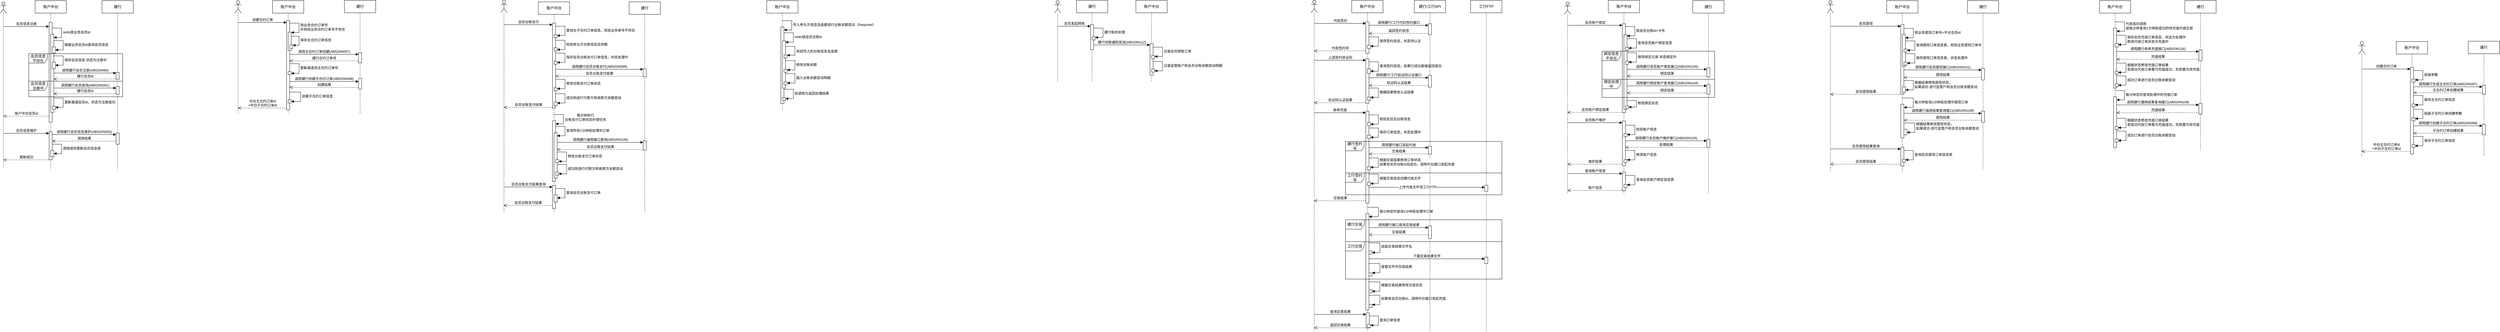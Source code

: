 <mxfile version="27.1.6">
  <diagram name="Page-1" id="2YBvvXClWsGukQMizWep">
    <mxGraphModel dx="1828" dy="521" grid="1" gridSize="10" guides="1" tooltips="1" connect="1" arrows="1" fold="1" page="1" pageScale="1" pageWidth="850" pageHeight="1100" math="0" shadow="0">
      <root>
        <mxCell id="0" />
        <mxCell id="1" parent="0" />
        <mxCell id="9qszzygUhYIYIlCA4tKh-8" value="更新成功" style="html=1;verticalAlign=bottom;endArrow=open;dashed=1;endSize=8;curved=0;rounded=0;entryX=0.5;entryY=0.955;entryDx=0;entryDy=0;entryPerimeter=0;" parent="1" source="9qszzygUhYIYIlCA4tKh-1" target="9qszzygUhYIYIlCA4tKh-14" edge="1">
          <mxGeometry relative="1" as="geometry">
            <mxPoint x="-519" y="548.0" as="sourcePoint" />
            <mxPoint x="-669" y="550.08" as="targetPoint" />
          </mxGeometry>
        </mxCell>
        <mxCell id="5DM1qvP_Hou1cKNvxJHR-31" value="账户中台会员id" style="html=1;verticalAlign=bottom;endArrow=open;dashed=1;endSize=8;curved=0;rounded=0;entryX=0.5;entryY=0.691;entryDx=0;entryDy=0;entryPerimeter=0;" parent="1" source="aM9ryv3xv72pqoxQDRHE-2" target="9qszzygUhYIYIlCA4tKh-14" edge="1">
          <mxGeometry relative="1" as="geometry">
            <mxPoint x="-519" y="407.92" as="sourcePoint" />
            <mxPoint x="-669" y="410" as="targetPoint" />
          </mxGeometry>
        </mxCell>
        <mxCell id="aM9ryv3xv72pqoxQDRHE-1" value="账户中台" style="shape=umlLifeline;perimeter=lifelinePerimeter;whiteSpace=wrap;html=1;container=0;dropTarget=0;collapsible=0;recursiveResize=0;outlineConnect=0;portConstraint=eastwest;newEdgeStyle={&quot;edgeStyle&quot;:&quot;elbowEdgeStyle&quot;,&quot;elbow&quot;:&quot;vertical&quot;,&quot;curved&quot;:0,&quot;rounded&quot;:0};" parent="1" vertex="1">
          <mxGeometry x="-569" y="40" width="100" height="540" as="geometry" />
        </mxCell>
        <mxCell id="aM9ryv3xv72pqoxQDRHE-2" value="" style="html=1;points=[];perimeter=orthogonalPerimeter;outlineConnect=0;targetShapes=umlLifeline;portConstraint=eastwest;newEdgeStyle={&quot;edgeStyle&quot;:&quot;elbowEdgeStyle&quot;,&quot;elbow&quot;:&quot;vertical&quot;,&quot;curved&quot;:0,&quot;rounded&quot;:0};" parent="aM9ryv3xv72pqoxQDRHE-1" vertex="1">
          <mxGeometry x="45" y="70" width="10" height="320" as="geometry" />
        </mxCell>
        <mxCell id="5DM1qvP_Hou1cKNvxJHR-4" value="" style="html=1;points=[[0,0,0,0,5],[0,1,0,0,-5],[1,0,0,0,5],[1,1,0,0,-5]];perimeter=orthogonalPerimeter;outlineConnect=0;targetShapes=umlLifeline;portConstraint=eastwest;newEdgeStyle={&quot;curved&quot;:0,&quot;rounded&quot;:0};" parent="aM9ryv3xv72pqoxQDRHE-1" vertex="1">
          <mxGeometry x="50" y="108" width="10" height="250" as="geometry" />
        </mxCell>
        <mxCell id="5DM1qvP_Hou1cKNvxJHR-5" value="redis锁业务会员id" style="html=1;align=left;spacingLeft=2;endArrow=block;rounded=0;edgeStyle=orthogonalEdgeStyle;curved=0;rounded=0;" parent="aM9ryv3xv72pqoxQDRHE-1" target="5DM1qvP_Hou1cKNvxJHR-4" edge="1">
          <mxGeometry relative="1" as="geometry">
            <mxPoint x="55" y="88" as="sourcePoint" />
            <Array as="points">
              <mxPoint x="85" y="118" />
            </Array>
          </mxGeometry>
        </mxCell>
        <mxCell id="5DM1qvP_Hou1cKNvxJHR-8" value="" style="html=1;points=[[0,0,0,0,5],[0,1,0,0,-5],[1,0,0,0,5],[1,1,0,0,-5]];perimeter=orthogonalPerimeter;outlineConnect=0;targetShapes=umlLifeline;portConstraint=eastwest;newEdgeStyle={&quot;curved&quot;:0,&quot;rounded&quot;:0};" parent="aM9ryv3xv72pqoxQDRHE-1" vertex="1">
          <mxGeometry x="55" y="148" width="10" height="20" as="geometry" />
        </mxCell>
        <mxCell id="5DM1qvP_Hou1cKNvxJHR-9" value="根据业务会员id查询会员信息" style="html=1;align=left;spacingLeft=2;endArrow=block;rounded=0;edgeStyle=orthogonalEdgeStyle;curved=0;rounded=0;" parent="aM9ryv3xv72pqoxQDRHE-1" target="5DM1qvP_Hou1cKNvxJHR-8" edge="1">
          <mxGeometry relative="1" as="geometry">
            <mxPoint x="60" y="128" as="sourcePoint" />
            <Array as="points">
              <mxPoint x="90" y="158" />
            </Array>
          </mxGeometry>
        </mxCell>
        <mxCell id="5DM1qvP_Hou1cKNvxJHR-25" value="" style="html=1;points=[[0,0,0,0,5],[0,1,0,0,-5],[1,0,0,0,5],[1,1,0,0,-5]];perimeter=orthogonalPerimeter;outlineConnect=0;targetShapes=umlLifeline;portConstraint=eastwest;newEdgeStyle={&quot;curved&quot;:0,&quot;rounded&quot;:0};" parent="aM9ryv3xv72pqoxQDRHE-1" vertex="1">
          <mxGeometry x="55" y="338" width="10" height="10" as="geometry" />
        </mxCell>
        <mxCell id="5DM1qvP_Hou1cKNvxJHR-26" value="更新渠道会员id，状态为注册成功" style="html=1;align=left;spacingLeft=2;endArrow=block;rounded=0;edgeStyle=orthogonalEdgeStyle;curved=0;rounded=0;" parent="aM9ryv3xv72pqoxQDRHE-1" edge="1">
          <mxGeometry relative="1" as="geometry">
            <mxPoint x="60" y="312" as="sourcePoint" />
            <Array as="points">
              <mxPoint x="90" y="342" />
            </Array>
            <mxPoint x="65" y="342" as="targetPoint" />
          </mxGeometry>
        </mxCell>
        <mxCell id="9qszzygUhYIYIlCA4tKh-1" value="" style="html=1;points=[[0,0,0,0,5],[0,1,0,0,-5],[1,0,0,0,5],[1,1,0,0,-5]];perimeter=orthogonalPerimeter;outlineConnect=0;targetShapes=umlLifeline;portConstraint=eastwest;newEdgeStyle={&quot;curved&quot;:0,&quot;rounded&quot;:0};" parent="aM9ryv3xv72pqoxQDRHE-1" vertex="1">
          <mxGeometry x="45" y="420" width="10" height="90" as="geometry" />
        </mxCell>
        <mxCell id="9qszzygUhYIYIlCA4tKh-6" value="" style="html=1;points=[[0,0,0,0,5],[0,1,0,0,-5],[1,0,0,0,5],[1,1,0,0,-5]];perimeter=orthogonalPerimeter;outlineConnect=0;targetShapes=umlLifeline;portConstraint=eastwest;newEdgeStyle={&quot;curved&quot;:0,&quot;rounded&quot;:0};" parent="aM9ryv3xv72pqoxQDRHE-1" vertex="1">
          <mxGeometry x="50" y="480" width="10" height="20" as="geometry" />
        </mxCell>
        <mxCell id="9qszzygUhYIYIlCA4tKh-7" value="调用成供更新会员信息表" style="html=1;align=left;spacingLeft=2;endArrow=block;rounded=0;edgeStyle=orthogonalEdgeStyle;curved=0;rounded=0;" parent="aM9ryv3xv72pqoxQDRHE-1" target="9qszzygUhYIYIlCA4tKh-6" edge="1">
          <mxGeometry relative="1" as="geometry">
            <mxPoint x="55" y="460" as="sourcePoint" />
            <Array as="points">
              <mxPoint x="85" y="490" />
            </Array>
          </mxGeometry>
        </mxCell>
        <mxCell id="aM9ryv3xv72pqoxQDRHE-5" value="建行" style="shape=umlLifeline;perimeter=lifelinePerimeter;whiteSpace=wrap;html=1;container=0;dropTarget=0;collapsible=0;recursiveResize=0;outlineConnect=0;portConstraint=eastwest;newEdgeStyle={&quot;edgeStyle&quot;:&quot;elbowEdgeStyle&quot;,&quot;elbow&quot;:&quot;vertical&quot;,&quot;curved&quot;:0,&quot;rounded&quot;:0};" parent="1" vertex="1">
          <mxGeometry x="-355" y="40" width="100" height="540" as="geometry" />
        </mxCell>
        <mxCell id="9qszzygUhYIYIlCA4tKh-3" value="" style="html=1;points=[[0,0,0,0,5],[0,1,0,0,-5],[1,0,0,0,5],[1,1,0,0,-5]];perimeter=orthogonalPerimeter;outlineConnect=0;targetShapes=umlLifeline;portConstraint=eastwest;newEdgeStyle={&quot;curved&quot;:0,&quot;rounded&quot;:0};" parent="aM9ryv3xv72pqoxQDRHE-5" vertex="1">
          <mxGeometry x="45" y="424" width="10" height="36" as="geometry" />
        </mxCell>
        <mxCell id="5DM1qvP_Hou1cKNvxJHR-6" value="会员信息不存在" style="shape=umlFrame;whiteSpace=wrap;html=1;pointerEvents=0;" parent="1" vertex="1">
          <mxGeometry x="-589" y="210" width="300" height="138" as="geometry" />
        </mxCell>
        <mxCell id="5DM1qvP_Hou1cKNvxJHR-13" value="" style="html=1;points=[[0,0,0,0,5],[0,1,0,0,-5],[1,0,0,0,5],[1,1,0,0,-5]];perimeter=orthogonalPerimeter;outlineConnect=0;targetShapes=umlLifeline;portConstraint=eastwest;newEdgeStyle={&quot;curved&quot;:0,&quot;rounded&quot;:0};" parent="1" vertex="1">
          <mxGeometry x="-310" y="270" width="10" height="22" as="geometry" />
        </mxCell>
        <mxCell id="5DM1qvP_Hou1cKNvxJHR-14" value="调用建行会员注册(&lt;span style=&quot;background-color: light-dark(#ffffff, var(--ge-dark-color, #121212)); color: light-dark(rgb(0, 0, 0), rgb(255, 255, 255));&quot;&gt;AB520N90&lt;/span&gt;)" style="html=1;verticalAlign=bottom;endArrow=block;curved=0;rounded=0;" parent="1" target="5DM1qvP_Hou1cKNvxJHR-13" edge="1">
          <mxGeometry relative="1" as="geometry">
            <mxPoint x="-509" y="272.0" as="sourcePoint" />
            <mxPoint x="-344" y="272.0" as="targetPoint" />
          </mxGeometry>
        </mxCell>
        <mxCell id="5DM1qvP_Hou1cKNvxJHR-15" value="建行会员id" style="html=1;verticalAlign=bottom;endArrow=open;dashed=1;endSize=8;curved=0;rounded=0;" parent="1" edge="1">
          <mxGeometry relative="1" as="geometry">
            <mxPoint x="-509.0" y="291" as="targetPoint" />
            <mxPoint x="-310" y="291" as="sourcePoint" />
          </mxGeometry>
        </mxCell>
        <mxCell id="5DM1qvP_Hou1cKNvxJHR-18" value="会员信息注册中" style="shape=umlFrame;whiteSpace=wrap;html=1;pointerEvents=0;" parent="1" vertex="1">
          <mxGeometry x="-589" y="298" width="300" height="50" as="geometry" />
        </mxCell>
        <mxCell id="5DM1qvP_Hou1cKNvxJHR-20" value="" style="html=1;points=[[0,0,0,0,5],[0,1,0,0,-5],[1,0,0,0,5],[1,1,0,0,-5]];perimeter=orthogonalPerimeter;outlineConnect=0;targetShapes=umlLifeline;portConstraint=eastwest;newEdgeStyle={&quot;curved&quot;:0,&quot;rounded&quot;:0};" parent="1" vertex="1">
          <mxGeometry x="-514" y="237" width="10" height="21" as="geometry" />
        </mxCell>
        <mxCell id="5DM1qvP_Hou1cKNvxJHR-21" value="保存会员信息 状态为注册中" style="html=1;align=left;spacingLeft=2;endArrow=block;rounded=0;edgeStyle=orthogonalEdgeStyle;curved=0;rounded=0;" parent="1" target="5DM1qvP_Hou1cKNvxJHR-20" edge="1">
          <mxGeometry relative="1" as="geometry">
            <mxPoint x="-509" y="217" as="sourcePoint" />
            <Array as="points">
              <mxPoint x="-479" y="247" />
            </Array>
          </mxGeometry>
        </mxCell>
        <mxCell id="5DM1qvP_Hou1cKNvxJHR-22" value="" style="html=1;points=[[0,0,0,0,5],[0,1,0,0,-5],[1,0,0,0,5],[1,1,0,0,-5]];perimeter=orthogonalPerimeter;outlineConnect=0;targetShapes=umlLifeline;portConstraint=eastwest;newEdgeStyle={&quot;curved&quot;:0,&quot;rounded&quot;:0};" parent="1" vertex="1">
          <mxGeometry x="-310" y="315" width="10" height="25" as="geometry" />
        </mxCell>
        <mxCell id="5DM1qvP_Hou1cKNvxJHR-23" value="调用建行会员查询(&lt;span style=&quot;background-color: light-dark(#ffffff, var(--ge-dark-color, #121212)); color: light-dark(rgb(0, 0, 0), rgb(255, 255, 255));&quot;&gt;AB520N091&lt;/span&gt;)" style="html=1;verticalAlign=bottom;endArrow=block;curved=0;rounded=0;entryX=0;entryY=0;entryDx=0;entryDy=5;entryPerimeter=0;" parent="1" source="5DM1qvP_Hou1cKNvxJHR-4" target="5DM1qvP_Hou1cKNvxJHR-22" edge="1">
          <mxGeometry relative="1" as="geometry">
            <mxPoint x="-509" y="317" as="sourcePoint" />
            <mxPoint x="-310" y="317" as="targetPoint" />
          </mxGeometry>
        </mxCell>
        <mxCell id="5DM1qvP_Hou1cKNvxJHR-24" value="建行会员id" style="html=1;verticalAlign=bottom;endArrow=open;dashed=1;endSize=8;curved=0;rounded=0;" parent="1" target="5DM1qvP_Hou1cKNvxJHR-4" edge="1">
          <mxGeometry relative="1" as="geometry">
            <mxPoint x="-510" y="338" as="targetPoint" />
            <mxPoint x="-310" y="338" as="sourcePoint" />
            <Array as="points">
              <mxPoint x="-379" y="338" />
            </Array>
          </mxGeometry>
        </mxCell>
        <mxCell id="5DM1qvP_Hou1cKNvxJHR-32" value="会员信息注册" style="html=1;verticalAlign=bottom;endArrow=block;curved=0;rounded=0;exitX=0.5;exitY=0.149;exitDx=0;exitDy=0;exitPerimeter=0;" parent="1" source="9qszzygUhYIYIlCA4tKh-14" target="aM9ryv3xv72pqoxQDRHE-2" edge="1">
          <mxGeometry width="80" relative="1" as="geometry">
            <mxPoint x="-669" y="123" as="sourcePoint" />
            <mxPoint x="-519.5" y="123" as="targetPoint" />
          </mxGeometry>
        </mxCell>
        <mxCell id="9qszzygUhYIYIlCA4tKh-4" value="调用建行会员信息维护(&lt;span style=&quot;background-color: light-dark(#ffffff, var(--ge-dark-color, #121212)); color: light-dark(rgb(0, 0, 0), rgb(255, 255, 255));&quot;&gt;AB520N092&lt;/span&gt;)" style="html=1;verticalAlign=bottom;endArrow=block;curved=0;rounded=0;entryX=0;entryY=0;entryDx=0;entryDy=5;exitX=1;exitY=0;exitDx=0;exitDy=5;exitPerimeter=0;" parent="1" target="9qszzygUhYIYIlCA4tKh-3" edge="1">
          <mxGeometry relative="1" as="geometry">
            <mxPoint x="-514" y="469" as="sourcePoint" />
          </mxGeometry>
        </mxCell>
        <mxCell id="9qszzygUhYIYIlCA4tKh-5" value="调用结果" style="html=1;verticalAlign=bottom;endArrow=open;dashed=1;endSize=8;curved=0;rounded=0;exitX=0;exitY=1;exitDx=0;exitDy=-5;entryX=1;entryY=1;entryDx=0;entryDy=-5;entryPerimeter=0;" parent="1" edge="1">
          <mxGeometry relative="1" as="geometry">
            <mxPoint x="-514" y="490" as="targetPoint" />
            <mxPoint x="-310" y="490" as="sourcePoint" />
          </mxGeometry>
        </mxCell>
        <mxCell id="9qszzygUhYIYIlCA4tKh-12" value="账户中台" style="shape=umlLifeline;perimeter=lifelinePerimeter;whiteSpace=wrap;html=1;container=1;dropTarget=0;collapsible=0;recursiveResize=0;outlineConnect=0;portConstraint=eastwest;newEdgeStyle={&quot;curved&quot;:0,&quot;rounded&quot;:0};" parent="1" vertex="1">
          <mxGeometry x="190" y="40" width="100" height="360" as="geometry" />
        </mxCell>
        <mxCell id="9qszzygUhYIYIlCA4tKh-17" value="" style="html=1;points=[[0,0,0,0,5],[0,1,0,0,-5],[1,0,0,0,5],[1,1,0,0,-5]];perimeter=orthogonalPerimeter;outlineConnect=0;targetShapes=umlLifeline;portConstraint=eastwest;newEdgeStyle={&quot;curved&quot;:0,&quot;rounded&quot;:0};" parent="9qszzygUhYIYIlCA4tKh-12" vertex="1">
          <mxGeometry x="45" y="64" width="10" height="286" as="geometry" />
        </mxCell>
        <mxCell id="9qszzygUhYIYIlCA4tKh-21" value="" style="html=1;points=[[0,0,0,0,5],[0,1,0,0,-5],[1,0,0,0,5],[1,1,0,0,-5]];perimeter=orthogonalPerimeter;outlineConnect=0;targetShapes=umlLifeline;portConstraint=eastwest;newEdgeStyle={&quot;curved&quot;:0,&quot;rounded&quot;:0};" parent="9qszzygUhYIYIlCA4tKh-12" vertex="1">
          <mxGeometry x="50" y="101" width="10" height="59" as="geometry" />
        </mxCell>
        <mxCell id="9qszzygUhYIYIlCA4tKh-22" value="锁业务合约订单号&lt;div&gt;并校验业务合约订单号不存在&lt;/div&gt;" style="html=1;align=left;spacingLeft=2;endArrow=block;rounded=0;edgeStyle=orthogonalEdgeStyle;curved=0;rounded=0;" parent="9qszzygUhYIYIlCA4tKh-12" edge="1">
          <mxGeometry relative="1" as="geometry">
            <mxPoint x="55" y="72" as="sourcePoint" />
            <Array as="points">
              <mxPoint x="85" y="102" />
            </Array>
            <mxPoint x="60" y="102" as="targetPoint" />
          </mxGeometry>
        </mxCell>
        <mxCell id="9qszzygUhYIYIlCA4tKh-44" value="" style="html=1;points=[[0,0,0,0,5],[0,1,0,0,-5],[1,0,0,0,5],[1,1,0,0,-5]];perimeter=orthogonalPerimeter;outlineConnect=0;targetShapes=umlLifeline;portConstraint=eastwest;newEdgeStyle={&quot;curved&quot;:0,&quot;rounded&quot;:0};" parent="9qszzygUhYIYIlCA4tKh-12" vertex="1">
          <mxGeometry x="50" y="318" width="10" height="10" as="geometry" />
        </mxCell>
        <mxCell id="9qszzygUhYIYIlCA4tKh-45" value="创建子合约订单信息" style="html=1;align=left;spacingLeft=2;endArrow=block;rounded=0;edgeStyle=orthogonalEdgeStyle;curved=0;rounded=0;" parent="9qszzygUhYIYIlCA4tKh-12" target="9qszzygUhYIYIlCA4tKh-44" edge="1" source="9qszzygUhYIYIlCA4tKh-17">
          <mxGeometry relative="1" as="geometry">
            <mxPoint x="60" y="293" as="sourcePoint" />
            <Array as="points">
              <mxPoint x="90" y="293" />
              <mxPoint x="90" y="323" />
            </Array>
          </mxGeometry>
        </mxCell>
        <mxCell id="fuxBlCpD1P7hH6LeHtpS-4" value="" style="html=1;points=[[0,0,0,0,5],[0,1,0,0,-5],[1,0,0,0,5],[1,1,0,0,-5]];perimeter=orthogonalPerimeter;outlineConnect=0;targetShapes=umlLifeline;portConstraint=eastwest;newEdgeStyle={&quot;curved&quot;:0,&quot;rounded&quot;:0};" vertex="1" parent="9qszzygUhYIYIlCA4tKh-12">
          <mxGeometry x="55" y="142" width="10" height="11" as="geometry" />
        </mxCell>
        <mxCell id="fuxBlCpD1P7hH6LeHtpS-5" value="保存主合约订单信息" style="html=1;align=left;spacingLeft=2;endArrow=block;rounded=0;edgeStyle=orthogonalEdgeStyle;curved=0;rounded=0;" edge="1" parent="9qszzygUhYIYIlCA4tKh-12">
          <mxGeometry relative="1" as="geometry">
            <mxPoint x="60" y="114" as="sourcePoint" />
            <Array as="points">
              <mxPoint x="85" y="143" />
            </Array>
            <mxPoint x="65" y="143" as="targetPoint" />
          </mxGeometry>
        </mxCell>
        <mxCell id="fuxBlCpD1P7hH6LeHtpS-6" value="" style="html=1;points=[[0,0,0,0,5],[0,1,0,0,-5],[1,0,0,0,5],[1,1,0,0,-5]];perimeter=orthogonalPerimeter;outlineConnect=0;targetShapes=umlLifeline;portConstraint=eastwest;newEdgeStyle={&quot;curved&quot;:0,&quot;rounded&quot;:0};" vertex="1" parent="9qszzygUhYIYIlCA4tKh-12">
          <mxGeometry x="50" y="227" width="10" height="10" as="geometry" />
        </mxCell>
        <mxCell id="fuxBlCpD1P7hH6LeHtpS-7" value="更新渠道测主合约订单号" style="html=1;align=left;spacingLeft=2;endArrow=block;rounded=0;edgeStyle=orthogonalEdgeStyle;curved=0;rounded=0;" edge="1" target="fuxBlCpD1P7hH6LeHtpS-6" parent="9qszzygUhYIYIlCA4tKh-12">
          <mxGeometry relative="1" as="geometry">
            <mxPoint x="55" y="202" as="sourcePoint" />
            <Array as="points">
              <mxPoint x="85" y="202" />
              <mxPoint x="85" y="233" />
            </Array>
          </mxGeometry>
        </mxCell>
        <mxCell id="9qszzygUhYIYIlCA4tKh-13" value="" style="shape=umlLifeline;perimeter=lifelinePerimeter;whiteSpace=wrap;html=1;container=1;dropTarget=0;collapsible=0;recursiveResize=0;outlineConnect=0;portConstraint=eastwest;newEdgeStyle={&quot;curved&quot;:0,&quot;rounded&quot;:0};participant=umlActor;" parent="1" vertex="1">
          <mxGeometry x="70" y="40" width="20" height="360" as="geometry" />
        </mxCell>
        <mxCell id="9qszzygUhYIYIlCA4tKh-14" value="" style="shape=umlLifeline;perimeter=lifelinePerimeter;whiteSpace=wrap;html=1;container=1;dropTarget=0;collapsible=0;recursiveResize=0;outlineConnect=0;portConstraint=eastwest;newEdgeStyle={&quot;curved&quot;:0,&quot;rounded&quot;:0};participant=umlActor;size=36;" parent="1" vertex="1">
          <mxGeometry x="-680" y="44" width="20" height="530" as="geometry" />
        </mxCell>
        <mxCell id="9qszzygUhYIYIlCA4tKh-15" value="建行" style="shape=umlLifeline;perimeter=lifelinePerimeter;whiteSpace=wrap;html=1;container=1;dropTarget=0;collapsible=0;recursiveResize=0;outlineConnect=0;portConstraint=eastwest;newEdgeStyle={&quot;curved&quot;:0,&quot;rounded&quot;:0};" parent="1" vertex="1">
          <mxGeometry x="420" y="39" width="100" height="361" as="geometry" />
        </mxCell>
        <mxCell id="9qszzygUhYIYIlCA4tKh-18" value="" style="html=1;points=[[0,0,0,0,5],[0,1,0,0,-5],[1,0,0,0,5],[1,1,0,0,-5]];perimeter=orthogonalPerimeter;outlineConnect=0;targetShapes=umlLifeline;portConstraint=eastwest;newEdgeStyle={&quot;curved&quot;:0,&quot;rounded&quot;:0};" parent="9qszzygUhYIYIlCA4tKh-15" vertex="1">
          <mxGeometry x="45" y="168" width="10" height="32" as="geometry" />
        </mxCell>
        <mxCell id="9qszzygUhYIYIlCA4tKh-20" value="建行合约订单号" style="html=1;verticalAlign=bottom;endArrow=open;dashed=1;endSize=8;curved=0;rounded=0;exitX=0;exitY=1;exitDx=0;exitDy=-5;" parent="9qszzygUhYIYIlCA4tKh-15" target="9qszzygUhYIYIlCA4tKh-17" edge="1">
          <mxGeometry relative="1" as="geometry">
            <mxPoint x="-175" y="194" as="targetPoint" />
            <mxPoint x="45" y="194" as="sourcePoint" />
          </mxGeometry>
        </mxCell>
        <mxCell id="9qszzygUhYIYIlCA4tKh-37" value="" style="html=1;points=[[0,0,0,0,5],[0,1,0,0,-5],[1,0,0,0,5],[1,1,0,0,-5]];perimeter=orthogonalPerimeter;outlineConnect=0;targetShapes=umlLifeline;portConstraint=eastwest;newEdgeStyle={&quot;curved&quot;:0,&quot;rounded&quot;:0};" parent="9qszzygUhYIYIlCA4tKh-15" vertex="1">
          <mxGeometry x="45" y="250" width="10" height="34" as="geometry" />
        </mxCell>
        <mxCell id="9qszzygUhYIYIlCA4tKh-16" value="创建合约订单" style="html=1;verticalAlign=bottom;endArrow=block;curved=0;rounded=0;" parent="1" target="9qszzygUhYIYIlCA4tKh-17" edge="1">
          <mxGeometry width="80" relative="1" as="geometry">
            <mxPoint x="80" y="110" as="sourcePoint" />
            <mxPoint x="230" y="110" as="targetPoint" />
          </mxGeometry>
        </mxCell>
        <mxCell id="9qszzygUhYIYIlCA4tKh-19" value="调用主合约订单创建(&lt;span style=&quot;background-color: light-dark(#ffffff, var(--ge-dark-color, #121212)); color: light-dark(rgb(0, 0, 0), rgb(255, 255, 255));&quot;&gt;AB520N097&lt;/span&gt;)" style="html=1;verticalAlign=bottom;endArrow=block;curved=0;rounded=0;entryX=0;entryY=0;entryDx=0;entryDy=5;" parent="1" source="9qszzygUhYIYIlCA4tKh-17" target="9qszzygUhYIYIlCA4tKh-18" edge="1">
          <mxGeometry relative="1" as="geometry">
            <mxPoint x="245" y="212" as="sourcePoint" />
          </mxGeometry>
        </mxCell>
        <mxCell id="9qszzygUhYIYIlCA4tKh-26" value="中台主合约订单id&lt;div&gt;+中台子合约订单id&lt;/div&gt;" style="html=1;verticalAlign=bottom;endArrow=open;dashed=1;endSize=8;curved=0;rounded=0;exitX=0;exitY=1;exitDx=0;exitDy=-5;" parent="1" edge="1">
          <mxGeometry x="0.0" relative="1" as="geometry">
            <mxPoint x="80.024" y="384" as="targetPoint" />
            <mxPoint x="235" y="384" as="sourcePoint" />
            <mxPoint as="offset" />
          </mxGeometry>
        </mxCell>
        <mxCell id="9qszzygUhYIYIlCA4tKh-38" value="调用建行创建子合约订单(AB520N098)" style="html=1;verticalAlign=bottom;endArrow=block;curved=0;rounded=0;entryX=0;entryY=0;entryDx=0;entryDy=5;" parent="1" edge="1" source="9qszzygUhYIYIlCA4tKh-17">
          <mxGeometry relative="1" as="geometry">
            <mxPoint x="250" y="300" as="sourcePoint" />
            <mxPoint x="465" y="299" as="targetPoint" />
          </mxGeometry>
        </mxCell>
        <mxCell id="9qszzygUhYIYIlCA4tKh-39" value="创建结果" style="html=1;verticalAlign=bottom;endArrow=open;dashed=1;endSize=8;curved=0;rounded=0;exitX=0;exitY=1;exitDx=0;exitDy=-5;" parent="1" edge="1" target="9qszzygUhYIYIlCA4tKh-17">
          <mxGeometry relative="1" as="geometry">
            <mxPoint x="250" y="319" as="targetPoint" />
            <mxPoint x="465" y="318" as="sourcePoint" />
          </mxGeometry>
        </mxCell>
        <mxCell id="9qszzygUhYIYIlCA4tKh-2" value="会员信息维护" style="html=1;verticalAlign=bottom;startArrow=none;endArrow=block;startSize=8;curved=0;rounded=0;entryX=0;entryY=0;entryDx=0;entryDy=5;startFill=0;" parent="1" source="9qszzygUhYIYIlCA4tKh-14" target="9qszzygUhYIYIlCA4tKh-1" edge="1">
          <mxGeometry relative="1" as="geometry">
            <mxPoint x="-669" y="465" as="sourcePoint" />
          </mxGeometry>
        </mxCell>
        <mxCell id="9qszzygUhYIYIlCA4tKh-47" value="" style="shape=umlLifeline;perimeter=lifelinePerimeter;whiteSpace=wrap;html=1;container=1;dropTarget=0;collapsible=0;recursiveResize=0;outlineConnect=0;portConstraint=eastwest;newEdgeStyle={&quot;curved&quot;:0,&quot;rounded&quot;:0};participant=umlActor;" parent="1" vertex="1">
          <mxGeometry x="920" y="39" width="20" height="681" as="geometry" />
        </mxCell>
        <mxCell id="9qszzygUhYIYIlCA4tKh-48" value="账户中台" style="shape=umlLifeline;perimeter=lifelinePerimeter;whiteSpace=wrap;html=1;container=1;dropTarget=0;collapsible=0;recursiveResize=0;outlineConnect=0;portConstraint=eastwest;newEdgeStyle={&quot;curved&quot;:0,&quot;rounded&quot;:0};" parent="1" vertex="1">
          <mxGeometry x="1040" y="44" width="100" height="676" as="geometry" />
        </mxCell>
        <mxCell id="9qszzygUhYIYIlCA4tKh-50" value="" style="html=1;points=[[0,0,0,0,5],[0,1,0,0,-5],[1,0,0,0,5],[1,1,0,0,-5]];perimeter=orthogonalPerimeter;outlineConnect=0;targetShapes=umlLifeline;portConstraint=eastwest;newEdgeStyle={&quot;curved&quot;:0,&quot;rounded&quot;:0};" parent="9qszzygUhYIYIlCA4tKh-48" vertex="1">
          <mxGeometry x="45" y="68" width="10" height="272" as="geometry" />
        </mxCell>
        <mxCell id="9qszzygUhYIYIlCA4tKh-53" value="" style="html=1;points=[[0,0,0,0,5],[0,1,0,0,-5],[1,0,0,0,5],[1,1,0,0,-5]];perimeter=orthogonalPerimeter;outlineConnect=0;targetShapes=umlLifeline;portConstraint=eastwest;newEdgeStyle={&quot;curved&quot;:0,&quot;rounded&quot;:0};" parent="9qszzygUhYIYIlCA4tKh-48" vertex="1">
          <mxGeometry x="50" y="105" width="10" height="10" as="geometry" />
        </mxCell>
        <mxCell id="9qszzygUhYIYIlCA4tKh-54" value="查询主子合约订单信息，校验业务单号不存在" style="html=1;align=left;spacingLeft=2;endArrow=block;rounded=0;edgeStyle=orthogonalEdgeStyle;curved=0;rounded=0;" parent="9qszzygUhYIYIlCA4tKh-48" target="9qszzygUhYIYIlCA4tKh-53" edge="1">
          <mxGeometry x="-0.004" relative="1" as="geometry">
            <mxPoint x="55" y="78" as="sourcePoint" />
            <Array as="points">
              <mxPoint x="85" y="108" />
            </Array>
            <mxPoint as="offset" />
          </mxGeometry>
        </mxCell>
        <mxCell id="9qszzygUhYIYIlCA4tKh-55" value="" style="html=1;points=[[0,0,0,0,5],[0,1,0,0,-5],[1,0,0,0,5],[1,1,0,0,-5]];perimeter=orthogonalPerimeter;outlineConnect=0;targetShapes=umlLifeline;portConstraint=eastwest;newEdgeStyle={&quot;curved&quot;:0,&quot;rounded&quot;:0};" parent="9qszzygUhYIYIlCA4tKh-48" vertex="1">
          <mxGeometry x="50" y="190" width="10" height="10" as="geometry" />
        </mxCell>
        <mxCell id="9qszzygUhYIYIlCA4tKh-56" value="保存会员台账支付订单信息，状态处理中" style="html=1;align=left;spacingLeft=2;endArrow=block;rounded=0;edgeStyle=orthogonalEdgeStyle;curved=0;rounded=0;" parent="9qszzygUhYIYIlCA4tKh-48" edge="1">
          <mxGeometry x="0.005" relative="1" as="geometry">
            <mxPoint x="55" y="164" as="sourcePoint" />
            <Array as="points">
              <mxPoint x="85" y="194" />
            </Array>
            <mxPoint x="60" y="194" as="targetPoint" />
            <mxPoint as="offset" />
          </mxGeometry>
        </mxCell>
        <mxCell id="9qszzygUhYIYIlCA4tKh-60" value="" style="html=1;points=[[0,0,0,0,5],[0,1,0,0,-5],[1,0,0,0,5],[1,1,0,0,-5]];perimeter=orthogonalPerimeter;outlineConnect=0;targetShapes=umlLifeline;portConstraint=eastwest;newEdgeStyle={&quot;curved&quot;:0,&quot;rounded&quot;:0};" parent="9qszzygUhYIYIlCA4tKh-48" vertex="1">
          <mxGeometry x="50" y="275" width="10" height="10" as="geometry" />
        </mxCell>
        <mxCell id="9qszzygUhYIYIlCA4tKh-61" value="修改台账支付订单状态" style="html=1;align=left;spacingLeft=2;endArrow=block;rounded=0;edgeStyle=orthogonalEdgeStyle;curved=0;rounded=0;" parent="9qszzygUhYIYIlCA4tKh-48" target="9qszzygUhYIYIlCA4tKh-60" edge="1">
          <mxGeometry relative="1" as="geometry">
            <mxPoint x="55" y="248" as="sourcePoint" />
            <Array as="points">
              <mxPoint x="85" y="278" />
            </Array>
          </mxGeometry>
        </mxCell>
        <mxCell id="9qszzygUhYIYIlCA4tKh-62" value="" style="html=1;points=[[0,0,0,0,5],[0,1,0,0,-5],[1,0,0,0,5],[1,1,0,0,-5]];perimeter=orthogonalPerimeter;outlineConnect=0;targetShapes=umlLifeline;portConstraint=eastwest;newEdgeStyle={&quot;curved&quot;:0,&quot;rounded&quot;:0};" parent="9qszzygUhYIYIlCA4tKh-48" vertex="1">
          <mxGeometry x="50" y="321" width="10" height="11" as="geometry" />
        </mxCell>
        <mxCell id="9qszzygUhYIYIlCA4tKh-63" value="成功则进行付款方和收款方余额变动" style="html=1;align=left;spacingLeft=2;endArrow=block;rounded=0;edgeStyle=orthogonalEdgeStyle;curved=0;rounded=0;" parent="9qszzygUhYIYIlCA4tKh-48" target="9qszzygUhYIYIlCA4tKh-62" edge="1">
          <mxGeometry x="0.012" relative="1" as="geometry">
            <mxPoint x="55" y="294" as="sourcePoint" />
            <Array as="points">
              <mxPoint x="85" y="324" />
            </Array>
            <mxPoint as="offset" />
          </mxGeometry>
        </mxCell>
        <mxCell id="9qszzygUhYIYIlCA4tKh-65" value="" style="html=1;points=[[0,0,0,0,5],[0,1,0,0,-5],[1,0,0,0,5],[1,1,0,0,-5]];perimeter=orthogonalPerimeter;outlineConnect=0;targetShapes=umlLifeline;portConstraint=eastwest;newEdgeStyle={&quot;curved&quot;:0,&quot;rounded&quot;:0};" parent="9qszzygUhYIYIlCA4tKh-48" vertex="1">
          <mxGeometry x="45" y="381" width="10" height="194" as="geometry" />
        </mxCell>
        <mxCell id="9qszzygUhYIYIlCA4tKh-66" value="" style="html=1;align=left;spacingLeft=2;endArrow=block;rounded=0;edgeStyle=orthogonalEdgeStyle;curved=0;rounded=0;" parent="9qszzygUhYIYIlCA4tKh-48" target="9qszzygUhYIYIlCA4tKh-65" edge="1">
          <mxGeometry relative="1" as="geometry">
            <mxPoint x="50" y="361" as="sourcePoint" />
            <Array as="points">
              <mxPoint x="80" y="391" />
            </Array>
          </mxGeometry>
        </mxCell>
        <mxCell id="9qszzygUhYIYIlCA4tKh-67" value="每分钟执行&lt;div&gt;台账支付订单状态补偿任务&lt;/div&gt;" style="edgeLabel;html=1;align=center;verticalAlign=middle;resizable=0;points=[];" parent="9qszzygUhYIYIlCA4tKh-66" vertex="1" connectable="0">
          <mxGeometry x="-0.082" y="2" relative="1" as="geometry">
            <mxPoint x="68" as="offset" />
          </mxGeometry>
        </mxCell>
        <mxCell id="9qszzygUhYIYIlCA4tKh-68" value="" style="html=1;points=[[0,0,0,0,5],[0,1,0,0,-5],[1,0,0,0,5],[1,1,0,0,-5]];perimeter=orthogonalPerimeter;outlineConnect=0;targetShapes=umlLifeline;portConstraint=eastwest;newEdgeStyle={&quot;curved&quot;:0,&quot;rounded&quot;:0};" parent="9qszzygUhYIYIlCA4tKh-48" vertex="1">
          <mxGeometry x="50" y="419" width="10" height="146" as="geometry" />
        </mxCell>
        <mxCell id="9qszzygUhYIYIlCA4tKh-69" value="查询所有1分钟前处理中订单" style="html=1;align=left;spacingLeft=2;endArrow=block;rounded=0;edgeStyle=orthogonalEdgeStyle;curved=0;rounded=0;" parent="9qszzygUhYIYIlCA4tKh-48" target="9qszzygUhYIYIlCA4tKh-68" edge="1">
          <mxGeometry relative="1" as="geometry">
            <mxPoint x="55" y="399" as="sourcePoint" />
            <Array as="points">
              <mxPoint x="85" y="429" />
            </Array>
          </mxGeometry>
        </mxCell>
        <mxCell id="9qszzygUhYIYIlCA4tKh-73" value="" style="html=1;points=[[0,0,0,0,5],[0,1,0,0,-5],[1,0,0,0,5],[1,1,0,0,-5]];perimeter=orthogonalPerimeter;outlineConnect=0;targetShapes=umlLifeline;portConstraint=eastwest;newEdgeStyle={&quot;curved&quot;:0,&quot;rounded&quot;:0};" parent="9qszzygUhYIYIlCA4tKh-48" vertex="1">
          <mxGeometry x="55" y="505" width="10" height="10" as="geometry" />
        </mxCell>
        <mxCell id="9qszzygUhYIYIlCA4tKh-74" value="修改台账支付订单状态" style="html=1;align=left;spacingLeft=2;endArrow=block;rounded=0;edgeStyle=orthogonalEdgeStyle;curved=0;rounded=0;" parent="9qszzygUhYIYIlCA4tKh-48" target="9qszzygUhYIYIlCA4tKh-73" edge="1">
          <mxGeometry relative="1" as="geometry">
            <mxPoint x="60" y="481" as="sourcePoint" />
            <Array as="points">
              <mxPoint x="90" y="511" />
            </Array>
          </mxGeometry>
        </mxCell>
        <mxCell id="9qszzygUhYIYIlCA4tKh-76" value="" style="html=1;points=[[0,0,0,0,5],[0,1,0,0,-5],[1,0,0,0,5],[1,1,0,0,-5]];perimeter=orthogonalPerimeter;outlineConnect=0;targetShapes=umlLifeline;portConstraint=eastwest;newEdgeStyle={&quot;curved&quot;:0,&quot;rounded&quot;:0};" parent="9qszzygUhYIYIlCA4tKh-48" vertex="1">
          <mxGeometry x="55" y="545" width="10" height="10" as="geometry" />
        </mxCell>
        <mxCell id="9qszzygUhYIYIlCA4tKh-77" value="成功则进行付款方和收款方余额变动" style="html=1;align=left;spacingLeft=2;endArrow=block;rounded=0;edgeStyle=orthogonalEdgeStyle;curved=0;rounded=0;" parent="9qszzygUhYIYIlCA4tKh-48" target="9qszzygUhYIYIlCA4tKh-76" edge="1">
          <mxGeometry relative="1" as="geometry">
            <mxPoint x="60" y="521" as="sourcePoint" />
            <Array as="points">
              <mxPoint x="90" y="551" />
            </Array>
          </mxGeometry>
        </mxCell>
        <mxCell id="9qszzygUhYIYIlCA4tKh-78" value="" style="html=1;points=[[0,0,0,0,5],[0,1,0,0,-5],[1,0,0,0,5],[1,1,0,0,-5]];perimeter=orthogonalPerimeter;outlineConnect=0;targetShapes=umlLifeline;portConstraint=eastwest;newEdgeStyle={&quot;curved&quot;:0,&quot;rounded&quot;:0};" parent="9qszzygUhYIYIlCA4tKh-48" vertex="1">
          <mxGeometry x="45" y="588" width="10" height="74" as="geometry" />
        </mxCell>
        <mxCell id="9qszzygUhYIYIlCA4tKh-81" value="" style="html=1;points=[[0,0,0,0,5],[0,1,0,0,-5],[1,0,0,0,5],[1,1,0,0,-5]];perimeter=orthogonalPerimeter;outlineConnect=0;targetShapes=umlLifeline;portConstraint=eastwest;newEdgeStyle={&quot;curved&quot;:0,&quot;rounded&quot;:0};" parent="9qszzygUhYIYIlCA4tKh-48" vertex="1">
          <mxGeometry x="50" y="618" width="10" height="24" as="geometry" />
        </mxCell>
        <mxCell id="9qszzygUhYIYIlCA4tKh-82" value="查询会员台账支付订单" style="html=1;align=left;spacingLeft=2;endArrow=block;rounded=0;edgeStyle=orthogonalEdgeStyle;curved=0;rounded=0;" parent="9qszzygUhYIYIlCA4tKh-48" target="9qszzygUhYIYIlCA4tKh-81" edge="1">
          <mxGeometry relative="1" as="geometry">
            <mxPoint x="55" y="598" as="sourcePoint" />
            <Array as="points">
              <mxPoint x="85" y="628" />
            </Array>
          </mxGeometry>
        </mxCell>
        <mxCell id="fuxBlCpD1P7hH6LeHtpS-25" value="" style="html=1;points=[[0,0,0,0,5],[0,1,0,0,-5],[1,0,0,0,5],[1,1,0,0,-5]];perimeter=orthogonalPerimeter;outlineConnect=0;targetShapes=umlLifeline;portConstraint=eastwest;newEdgeStyle={&quot;curved&quot;:0,&quot;rounded&quot;:0};" vertex="1" parent="9qszzygUhYIYIlCA4tKh-48">
          <mxGeometry x="50" y="147" width="10" height="10" as="geometry" />
        </mxCell>
        <mxCell id="fuxBlCpD1P7hH6LeHtpS-26" value="校验参与方台账信息及余额" style="html=1;align=left;spacingLeft=2;endArrow=block;rounded=0;edgeStyle=orthogonalEdgeStyle;curved=0;rounded=0;" edge="1" target="fuxBlCpD1P7hH6LeHtpS-25" parent="9qszzygUhYIYIlCA4tKh-48">
          <mxGeometry relative="1" as="geometry">
            <mxPoint x="55" y="123" as="sourcePoint" />
            <Array as="points">
              <mxPoint x="85" y="153" />
            </Array>
            <mxPoint as="offset" />
          </mxGeometry>
        </mxCell>
        <mxCell id="9qszzygUhYIYIlCA4tKh-49" value="建行" style="shape=umlLifeline;perimeter=lifelinePerimeter;whiteSpace=wrap;html=1;container=1;dropTarget=0;collapsible=0;recursiveResize=0;outlineConnect=0;portConstraint=eastwest;newEdgeStyle={&quot;curved&quot;:0,&quot;rounded&quot;:0};" parent="1" vertex="1">
          <mxGeometry x="1330" y="44" width="100" height="676" as="geometry" />
        </mxCell>
        <mxCell id="9qszzygUhYIYIlCA4tKh-57" value="" style="html=1;points=[[0,0,0,0,5],[0,1,0,0,-5],[1,0,0,0,5],[1,1,0,0,-5]];perimeter=orthogonalPerimeter;outlineConnect=0;targetShapes=umlLifeline;portConstraint=eastwest;newEdgeStyle={&quot;curved&quot;:0,&quot;rounded&quot;:0};" parent="9qszzygUhYIYIlCA4tKh-49" vertex="1">
          <mxGeometry x="45" y="214" width="10" height="26" as="geometry" />
        </mxCell>
        <mxCell id="9qszzygUhYIYIlCA4tKh-70" value="" style="html=1;points=[[0,0,0,0,5],[0,1,0,0,-5],[1,0,0,0,5],[1,1,0,0,-5]];perimeter=orthogonalPerimeter;outlineConnect=0;targetShapes=umlLifeline;portConstraint=eastwest;newEdgeStyle={&quot;curved&quot;:0,&quot;rounded&quot;:0};" parent="9qszzygUhYIYIlCA4tKh-49" vertex="1">
          <mxGeometry x="45" y="445" width="10" height="30" as="geometry" />
        </mxCell>
        <mxCell id="9qszzygUhYIYIlCA4tKh-72" value="会员台账支付结果" style="html=1;verticalAlign=bottom;endArrow=open;dashed=1;endSize=8;curved=0;rounded=0;exitX=0;exitY=1;exitDx=0;exitDy=-5;" parent="9qszzygUhYIYIlCA4tKh-49" edge="1" target="9qszzygUhYIYIlCA4tKh-68">
          <mxGeometry relative="1" as="geometry">
            <mxPoint x="-184" y="472" as="targetPoint" />
            <mxPoint x="45.0" y="473.16" as="sourcePoint" />
          </mxGeometry>
        </mxCell>
        <mxCell id="9qszzygUhYIYIlCA4tKh-51" value="会员台账支付" style="html=1;verticalAlign=bottom;endArrow=block;curved=0;rounded=0;entryX=0;entryY=0;entryDx=0;entryDy=5;" parent="1" source="9qszzygUhYIYIlCA4tKh-47" target="9qszzygUhYIYIlCA4tKh-50" edge="1">
          <mxGeometry relative="1" as="geometry">
            <mxPoint x="1015" y="117" as="sourcePoint" />
          </mxGeometry>
        </mxCell>
        <mxCell id="9qszzygUhYIYIlCA4tKh-58" value="调用建行会员台账支付(AB520N099)" style="html=1;verticalAlign=bottom;endArrow=block;curved=0;rounded=0;" parent="1" target="9qszzygUhYIYIlCA4tKh-57" edge="1">
          <mxGeometry relative="1" as="geometry">
            <mxPoint x="1095" y="260" as="sourcePoint" />
            <mxPoint x="1285" y="260" as="targetPoint" />
          </mxGeometry>
        </mxCell>
        <mxCell id="9qszzygUhYIYIlCA4tKh-59" value="会员台账支付结果" style="html=1;verticalAlign=bottom;endArrow=open;dashed=1;endSize=8;curved=0;rounded=0;" parent="1" edge="1" source="9qszzygUhYIYIlCA4tKh-57">
          <mxGeometry relative="1" as="geometry">
            <mxPoint x="1095" y="282" as="targetPoint" />
            <mxPoint x="1330" y="282" as="sourcePoint" />
          </mxGeometry>
        </mxCell>
        <mxCell id="9qszzygUhYIYIlCA4tKh-64" value="会员台账支付结果" style="html=1;verticalAlign=bottom;endArrow=open;dashed=1;endSize=8;curved=0;rounded=0;" parent="1" edge="1">
          <mxGeometry relative="1" as="geometry">
            <mxPoint x="1085" y="382.0" as="sourcePoint" />
            <mxPoint x="929.81" y="382.0" as="targetPoint" />
          </mxGeometry>
        </mxCell>
        <mxCell id="9qszzygUhYIYIlCA4tKh-71" value="调用建行通用接口查询(AB520N108)" style="html=1;verticalAlign=bottom;endArrow=block;curved=0;rounded=0;entryX=0;entryY=0;entryDx=0;entryDy=5;entryPerimeter=0;" parent="1" edge="1" target="9qszzygUhYIYIlCA4tKh-70" source="9qszzygUhYIYIlCA4tKh-68">
          <mxGeometry relative="1" as="geometry">
            <mxPoint x="1100" y="492.0" as="sourcePoint" />
            <mxPoint x="1329" y="492" as="targetPoint" />
          </mxGeometry>
        </mxCell>
        <mxCell id="9qszzygUhYIYIlCA4tKh-79" value="会员台账支付结果查询" style="html=1;verticalAlign=bottom;endArrow=block;curved=0;rounded=0;entryX=0;entryY=0;entryDx=0;entryDy=5;" parent="1" target="9qszzygUhYIYIlCA4tKh-78" edge="1">
          <mxGeometry relative="1" as="geometry">
            <mxPoint x="929.5" y="637" as="sourcePoint" />
          </mxGeometry>
        </mxCell>
        <mxCell id="9qszzygUhYIYIlCA4tKh-80" value="会员台账支付结果" style="html=1;verticalAlign=bottom;endArrow=open;dashed=1;endSize=8;curved=0;rounded=0;exitX=0;exitY=1;exitDx=0;exitDy=-5;" parent="1" edge="1">
          <mxGeometry relative="1" as="geometry">
            <mxPoint x="929.5" y="696" as="targetPoint" />
            <mxPoint x="1085" y="696" as="sourcePoint" />
            <mxPoint as="offset" />
          </mxGeometry>
        </mxCell>
        <mxCell id="fuxBlCpD1P7hH6LeHtpS-1" value="账户中台" style="shape=umlLifeline;perimeter=lifelinePerimeter;whiteSpace=wrap;html=1;container=1;dropTarget=0;collapsible=0;recursiveResize=0;outlineConnect=0;portConstraint=eastwest;newEdgeStyle={&quot;curved&quot;:0,&quot;rounded&quot;:0};" vertex="1" parent="1">
          <mxGeometry x="1770" y="40" width="100" height="351" as="geometry" />
        </mxCell>
        <mxCell id="fuxBlCpD1P7hH6LeHtpS-8" value="" style="html=1;points=[[0,0,0,0,5],[0,1,0,0,-5],[1,0,0,0,5],[1,1,0,0,-5]];perimeter=orthogonalPerimeter;outlineConnect=0;targetShapes=umlLifeline;portConstraint=eastwest;newEdgeStyle={&quot;curved&quot;:0,&quot;rounded&quot;:0};" vertex="1" parent="fuxBlCpD1P7hH6LeHtpS-1">
          <mxGeometry x="45" y="84" width="10" height="246" as="geometry" />
        </mxCell>
        <mxCell id="fuxBlCpD1P7hH6LeHtpS-9" value="传入参与方信息及金额进行台账余额变动（Required）" style="html=1;align=left;spacingLeft=2;endArrow=block;rounded=0;edgeStyle=orthogonalEdgeStyle;curved=0;rounded=0;" edge="1" target="fuxBlCpD1P7hH6LeHtpS-8" parent="fuxBlCpD1P7hH6LeHtpS-1">
          <mxGeometry relative="1" as="geometry">
            <mxPoint x="50" y="64" as="sourcePoint" />
            <Array as="points">
              <mxPoint x="80" y="94" />
            </Array>
          </mxGeometry>
        </mxCell>
        <mxCell id="fuxBlCpD1P7hH6LeHtpS-10" value="" style="html=1;points=[[0,0,0,0,5],[0,1,0,0,-5],[1,0,0,0,5],[1,1,0,0,-5]];perimeter=orthogonalPerimeter;outlineConnect=0;targetShapes=umlLifeline;portConstraint=eastwest;newEdgeStyle={&quot;curved&quot;:0,&quot;rounded&quot;:0};" vertex="1" parent="fuxBlCpD1P7hH6LeHtpS-1">
          <mxGeometry x="50" y="129" width="10" height="151" as="geometry" />
        </mxCell>
        <mxCell id="fuxBlCpD1P7hH6LeHtpS-11" value="redis锁会员台账id" style="html=1;align=left;spacingLeft=2;endArrow=block;rounded=0;edgeStyle=orthogonalEdgeStyle;curved=0;rounded=0;" edge="1" parent="fuxBlCpD1P7hH6LeHtpS-1">
          <mxGeometry relative="1" as="geometry">
            <mxPoint x="55" y="103" as="sourcePoint" />
            <Array as="points">
              <mxPoint x="85" y="133" />
            </Array>
            <mxPoint x="60" y="133" as="targetPoint" />
          </mxGeometry>
        </mxCell>
        <mxCell id="fuxBlCpD1P7hH6LeHtpS-14" value="" style="html=1;points=[[0,0,0,0,5],[0,1,0,0,-5],[1,0,0,0,5],[1,1,0,0,-5]];perimeter=orthogonalPerimeter;outlineConnect=0;targetShapes=umlLifeline;portConstraint=eastwest;newEdgeStyle={&quot;curved&quot;:0,&quot;rounded&quot;:0};" vertex="1" parent="fuxBlCpD1P7hH6LeHtpS-1">
          <mxGeometry x="55" y="174" width="10" height="10" as="geometry" />
        </mxCell>
        <mxCell id="fuxBlCpD1P7hH6LeHtpS-15" value="" style="html=1;align=left;spacingLeft=2;endArrow=block;rounded=0;edgeStyle=orthogonalEdgeStyle;curved=0;rounded=0;" edge="1" parent="fuxBlCpD1P7hH6LeHtpS-1" source="fuxBlCpD1P7hH6LeHtpS-10">
          <mxGeometry relative="1" as="geometry">
            <mxPoint x="65" y="147" as="sourcePoint" />
            <Array as="points">
              <mxPoint x="90" y="147" />
              <mxPoint x="90" y="175" />
            </Array>
            <mxPoint x="65" y="175" as="targetPoint" />
          </mxGeometry>
        </mxCell>
        <mxCell id="fuxBlCpD1P7hH6LeHtpS-16" value="校验传入的台账信息及金额" style="edgeLabel;html=1;align=center;verticalAlign=middle;resizable=0;points=[];" vertex="1" connectable="0" parent="fuxBlCpD1P7hH6LeHtpS-15">
          <mxGeometry x="0.068" y="-1" relative="1" as="geometry">
            <mxPoint x="71" as="offset" />
          </mxGeometry>
        </mxCell>
        <mxCell id="fuxBlCpD1P7hH6LeHtpS-17" value="" style="html=1;points=[[0,0,0,0,5],[0,1,0,0,-5],[1,0,0,0,5],[1,1,0,0,-5]];perimeter=orthogonalPerimeter;outlineConnect=0;targetShapes=umlLifeline;portConstraint=eastwest;newEdgeStyle={&quot;curved&quot;:0,&quot;rounded&quot;:0};" vertex="1" parent="fuxBlCpD1P7hH6LeHtpS-1">
          <mxGeometry x="55" y="220" width="10" height="10" as="geometry" />
        </mxCell>
        <mxCell id="fuxBlCpD1P7hH6LeHtpS-18" value="修改台账余额" style="html=1;align=left;spacingLeft=2;endArrow=block;rounded=0;edgeStyle=orthogonalEdgeStyle;curved=0;rounded=0;" edge="1" target="fuxBlCpD1P7hH6LeHtpS-17" parent="fuxBlCpD1P7hH6LeHtpS-1">
          <mxGeometry relative="1" as="geometry">
            <mxPoint x="60" y="192" as="sourcePoint" />
            <Array as="points">
              <mxPoint x="90" y="222" />
            </Array>
          </mxGeometry>
        </mxCell>
        <mxCell id="fuxBlCpD1P7hH6LeHtpS-19" value="" style="html=1;points=[[0,0,0,0,5],[0,1,0,0,-5],[1,0,0,0,5],[1,1,0,0,-5]];perimeter=orthogonalPerimeter;outlineConnect=0;targetShapes=umlLifeline;portConstraint=eastwest;newEdgeStyle={&quot;curved&quot;:0,&quot;rounded&quot;:0};" vertex="1" parent="fuxBlCpD1P7hH6LeHtpS-1">
          <mxGeometry x="55" y="260" width="10" height="10" as="geometry" />
        </mxCell>
        <mxCell id="fuxBlCpD1P7hH6LeHtpS-20" value="插入台账余额变动明细" style="html=1;align=left;spacingLeft=2;endArrow=block;rounded=0;edgeStyle=orthogonalEdgeStyle;curved=0;rounded=0;" edge="1" target="fuxBlCpD1P7hH6LeHtpS-19" parent="fuxBlCpD1P7hH6LeHtpS-1">
          <mxGeometry relative="1" as="geometry">
            <mxPoint x="60" y="234" as="sourcePoint" />
            <Array as="points">
              <mxPoint x="90" y="264" />
            </Array>
          </mxGeometry>
        </mxCell>
        <mxCell id="fuxBlCpD1P7hH6LeHtpS-23" value="" style="html=1;points=[[0,0,0,0,5],[0,1,0,0,-5],[1,0,0,0,5],[1,1,0,0,-5]];perimeter=orthogonalPerimeter;outlineConnect=0;targetShapes=umlLifeline;portConstraint=eastwest;newEdgeStyle={&quot;curved&quot;:0,&quot;rounded&quot;:0};" vertex="1" parent="fuxBlCpD1P7hH6LeHtpS-1">
          <mxGeometry x="50" y="311" width="10" height="9" as="geometry" />
        </mxCell>
        <mxCell id="fuxBlCpD1P7hH6LeHtpS-24" value="给调用方返回处理结果" style="html=1;align=left;spacingLeft=2;endArrow=block;rounded=0;edgeStyle=orthogonalEdgeStyle;curved=0;rounded=0;" edge="1" parent="fuxBlCpD1P7hH6LeHtpS-1">
          <mxGeometry relative="1" as="geometry">
            <mxPoint x="55" y="284" as="sourcePoint" />
            <Array as="points">
              <mxPoint x="85" y="314" />
            </Array>
            <mxPoint x="60" y="314" as="targetPoint" />
          </mxGeometry>
        </mxCell>
        <mxCell id="fuxBlCpD1P7hH6LeHtpS-27" value="账户中台" style="shape=umlLifeline;perimeter=lifelinePerimeter;whiteSpace=wrap;html=1;container=1;dropTarget=0;collapsible=0;recursiveResize=0;outlineConnect=0;portConstraint=eastwest;newEdgeStyle={&quot;curved&quot;:0,&quot;rounded&quot;:0};" vertex="1" parent="1">
          <mxGeometry x="2950" y="39" width="100" height="261" as="geometry" />
        </mxCell>
        <mxCell id="fuxBlCpD1P7hH6LeHtpS-35" value="" style="html=1;points=[[0,0,0,0,5],[0,1,0,0,-5],[1,0,0,0,5],[1,1,0,0,-5]];perimeter=orthogonalPerimeter;outlineConnect=0;targetShapes=umlLifeline;portConstraint=eastwest;newEdgeStyle={&quot;curved&quot;:0,&quot;rounded&quot;:0};" vertex="1" parent="fuxBlCpD1P7hH6LeHtpS-27">
          <mxGeometry x="45" y="138" width="10" height="102" as="geometry" />
        </mxCell>
        <mxCell id="fuxBlCpD1P7hH6LeHtpS-38" value="" style="html=1;points=[[0,0,0,0,5],[0,1,0,0,-5],[1,0,0,0,5],[1,1,0,0,-5]];perimeter=orthogonalPerimeter;outlineConnect=0;targetShapes=umlLifeline;portConstraint=eastwest;newEdgeStyle={&quot;curved&quot;:0,&quot;rounded&quot;:0};" vertex="1" parent="fuxBlCpD1P7hH6LeHtpS-27">
          <mxGeometry x="50" y="177" width="10" height="10" as="geometry" />
        </mxCell>
        <mxCell id="fuxBlCpD1P7hH6LeHtpS-39" value="记录会员转账订单" style="html=1;align=left;spacingLeft=2;endArrow=block;rounded=0;edgeStyle=orthogonalEdgeStyle;curved=0;rounded=0;" edge="1" target="fuxBlCpD1P7hH6LeHtpS-38" parent="fuxBlCpD1P7hH6LeHtpS-27">
          <mxGeometry relative="1" as="geometry">
            <mxPoint x="55" y="150" as="sourcePoint" />
            <Array as="points">
              <mxPoint x="85" y="180" />
            </Array>
            <mxPoint as="offset" />
          </mxGeometry>
        </mxCell>
        <mxCell id="fuxBlCpD1P7hH6LeHtpS-40" value="" style="html=1;points=[[0,0,0,0,5],[0,1,0,0,-5],[1,0,0,0,5],[1,1,0,0,-5]];perimeter=orthogonalPerimeter;outlineConnect=0;targetShapes=umlLifeline;portConstraint=eastwest;newEdgeStyle={&quot;curved&quot;:0,&quot;rounded&quot;:0};" vertex="1" parent="fuxBlCpD1P7hH6LeHtpS-27">
          <mxGeometry x="50" y="220" width="10" height="10" as="geometry" />
        </mxCell>
        <mxCell id="fuxBlCpD1P7hH6LeHtpS-41" value="记录监管账户和会员台账余额变动明细" style="html=1;align=left;spacingLeft=2;endArrow=block;rounded=0;edgeStyle=orthogonalEdgeStyle;curved=0;rounded=0;" edge="1" target="fuxBlCpD1P7hH6LeHtpS-40" parent="fuxBlCpD1P7hH6LeHtpS-27">
          <mxGeometry relative="1" as="geometry">
            <mxPoint x="55" y="196" as="sourcePoint" />
            <Array as="points">
              <mxPoint x="85" y="226" />
            </Array>
          </mxGeometry>
        </mxCell>
        <mxCell id="fuxBlCpD1P7hH6LeHtpS-28" value="" style="shape=umlLifeline;perimeter=lifelinePerimeter;whiteSpace=wrap;html=1;container=1;dropTarget=0;collapsible=0;recursiveResize=0;outlineConnect=0;portConstraint=eastwest;newEdgeStyle={&quot;curved&quot;:0,&quot;rounded&quot;:0};participant=umlActor;" vertex="1" parent="1">
          <mxGeometry x="2690" y="40" width="20" height="260" as="geometry" />
        </mxCell>
        <mxCell id="fuxBlCpD1P7hH6LeHtpS-29" value="建行" style="shape=umlLifeline;perimeter=lifelinePerimeter;whiteSpace=wrap;html=1;container=1;dropTarget=0;collapsible=0;recursiveResize=0;outlineConnect=0;portConstraint=eastwest;newEdgeStyle={&quot;curved&quot;:0,&quot;rounded&quot;:0};" vertex="1" parent="1">
          <mxGeometry x="2760" y="39" width="100" height="261" as="geometry" />
        </mxCell>
        <mxCell id="fuxBlCpD1P7hH6LeHtpS-30" value="" style="html=1;points=[[0,0,0,0,5],[0,1,0,0,-5],[1,0,0,0,5],[1,1,0,0,-5]];perimeter=orthogonalPerimeter;outlineConnect=0;targetShapes=umlLifeline;portConstraint=eastwest;newEdgeStyle={&quot;curved&quot;:0,&quot;rounded&quot;:0};" vertex="1" parent="fuxBlCpD1P7hH6LeHtpS-29">
          <mxGeometry x="45" y="78" width="10" height="80" as="geometry" />
        </mxCell>
        <mxCell id="fuxBlCpD1P7hH6LeHtpS-33" value="" style="html=1;points=[[0,0,0,0,5],[0,1,0,0,-5],[1,0,0,0,5],[1,1,0,0,-5]];perimeter=orthogonalPerimeter;outlineConnect=0;targetShapes=umlLifeline;portConstraint=eastwest;newEdgeStyle={&quot;curved&quot;:0,&quot;rounded&quot;:0};" vertex="1" parent="fuxBlCpD1P7hH6LeHtpS-29">
          <mxGeometry x="50" y="117" width="10" height="10" as="geometry" />
        </mxCell>
        <mxCell id="fuxBlCpD1P7hH6LeHtpS-34" value="建行账务处理" style="html=1;align=left;spacingLeft=2;endArrow=block;rounded=0;edgeStyle=orthogonalEdgeStyle;curved=0;rounded=0;" edge="1" target="fuxBlCpD1P7hH6LeHtpS-33" parent="fuxBlCpD1P7hH6LeHtpS-29">
          <mxGeometry relative="1" as="geometry">
            <mxPoint x="55" y="89" as="sourcePoint" />
            <Array as="points">
              <mxPoint x="85" y="119" />
            </Array>
          </mxGeometry>
        </mxCell>
        <mxCell id="fuxBlCpD1P7hH6LeHtpS-31" value="会员发起转账" style="html=1;verticalAlign=bottom;endArrow=block;curved=0;rounded=0;entryX=0;entryY=0;entryDx=0;entryDy=5;" edge="1" target="fuxBlCpD1P7hH6LeHtpS-30" parent="1" source="fuxBlCpD1P7hH6LeHtpS-28">
          <mxGeometry relative="1" as="geometry">
            <mxPoint x="2735" y="122" as="sourcePoint" />
          </mxGeometry>
        </mxCell>
        <mxCell id="fuxBlCpD1P7hH6LeHtpS-36" value="建行动账通知发送(AB520N112)" style="html=1;verticalAlign=bottom;endArrow=block;curved=0;rounded=0;entryX=0;entryY=0;entryDx=0;entryDy=5;" edge="1" target="fuxBlCpD1P7hH6LeHtpS-35" parent="1" source="fuxBlCpD1P7hH6LeHtpS-30">
          <mxGeometry relative="1" as="geometry">
            <mxPoint x="2915" y="182" as="sourcePoint" />
          </mxGeometry>
        </mxCell>
        <mxCell id="fuxBlCpD1P7hH6LeHtpS-42" value="" style="shape=umlLifeline;perimeter=lifelinePerimeter;whiteSpace=wrap;html=1;container=1;dropTarget=0;collapsible=0;recursiveResize=0;outlineConnect=0;portConstraint=eastwest;newEdgeStyle={&quot;curved&quot;:0,&quot;rounded&quot;:0};participant=umlActor;" vertex="1" parent="1">
          <mxGeometry x="3510" y="39" width="20" height="1061" as="geometry" />
        </mxCell>
        <mxCell id="fuxBlCpD1P7hH6LeHtpS-46" value="账户中台" style="shape=umlLifeline;perimeter=lifelinePerimeter;whiteSpace=wrap;html=1;container=1;dropTarget=0;collapsible=0;recursiveResize=0;outlineConnect=0;portConstraint=eastwest;newEdgeStyle={&quot;curved&quot;:0,&quot;rounded&quot;:0};" vertex="1" parent="1">
          <mxGeometry x="3640" y="39" width="100" height="1061" as="geometry" />
        </mxCell>
        <mxCell id="fuxBlCpD1P7hH6LeHtpS-49" value="" style="html=1;points=[[0,0,0,0,5],[0,1,0,0,-5],[1,0,0,0,5],[1,1,0,0,-5]];perimeter=orthogonalPerimeter;outlineConnect=0;targetShapes=umlLifeline;portConstraint=eastwest;newEdgeStyle={&quot;curved&quot;:0,&quot;rounded&quot;:0};" vertex="1" parent="fuxBlCpD1P7hH6LeHtpS-46">
          <mxGeometry x="45" y="355" width="10" height="295" as="geometry" />
        </mxCell>
        <mxCell id="fuxBlCpD1P7hH6LeHtpS-52" value="" style="html=1;points=[[0,0,0,0,5],[0,1,0,0,-5],[1,0,0,0,5],[1,1,0,0,-5]];perimeter=orthogonalPerimeter;outlineConnect=0;targetShapes=umlLifeline;portConstraint=eastwest;newEdgeStyle={&quot;curved&quot;:0,&quot;rounded&quot;:0};" vertex="1" parent="fuxBlCpD1P7hH6LeHtpS-46">
          <mxGeometry x="50" y="392" width="10" height="10" as="geometry" />
        </mxCell>
        <mxCell id="fuxBlCpD1P7hH6LeHtpS-53" value="校验会员及台账信息" style="html=1;align=left;spacingLeft=2;endArrow=block;rounded=0;edgeStyle=orthogonalEdgeStyle;curved=0;rounded=0;" edge="1" target="fuxBlCpD1P7hH6LeHtpS-52" parent="fuxBlCpD1P7hH6LeHtpS-46">
          <mxGeometry relative="1" as="geometry">
            <mxPoint x="55" y="367" as="sourcePoint" />
            <Array as="points">
              <mxPoint x="85" y="397" />
            </Array>
          </mxGeometry>
        </mxCell>
        <mxCell id="fuxBlCpD1P7hH6LeHtpS-54" value="" style="html=1;points=[[0,0,0,0,5],[0,1,0,0,-5],[1,0,0,0,5],[1,1,0,0,-5]];perimeter=orthogonalPerimeter;outlineConnect=0;targetShapes=umlLifeline;portConstraint=eastwest;newEdgeStyle={&quot;curved&quot;:0,&quot;rounded&quot;:0};" vertex="1" parent="fuxBlCpD1P7hH6LeHtpS-46">
          <mxGeometry x="50" y="432" width="10" height="10" as="geometry" />
        </mxCell>
        <mxCell id="fuxBlCpD1P7hH6LeHtpS-55" value="保存订单信息，状态处理中" style="html=1;align=left;spacingLeft=2;endArrow=block;rounded=0;edgeStyle=orthogonalEdgeStyle;curved=0;rounded=0;" edge="1" target="fuxBlCpD1P7hH6LeHtpS-54" parent="fuxBlCpD1P7hH6LeHtpS-46">
          <mxGeometry relative="1" as="geometry">
            <mxPoint x="55" y="409" as="sourcePoint" />
            <Array as="points">
              <mxPoint x="85" y="439" />
            </Array>
          </mxGeometry>
        </mxCell>
        <mxCell id="fuxBlCpD1P7hH6LeHtpS-56" value="" style="html=1;points=[[0,0,0,0,5],[0,1,0,0,-5],[1,0,0,0,5],[1,1,0,0,-5]];perimeter=orthogonalPerimeter;outlineConnect=0;targetShapes=umlLifeline;portConstraint=eastwest;newEdgeStyle={&quot;curved&quot;:0,&quot;rounded&quot;:0};" vertex="1" parent="fuxBlCpD1P7hH6LeHtpS-46">
          <mxGeometry x="45" y="69" width="10" height="101" as="geometry" />
        </mxCell>
        <mxCell id="fuxBlCpD1P7hH6LeHtpS-65" value="" style="html=1;points=[[0,0,0,0,5],[0,1,0,0,-5],[1,0,0,0,5],[1,1,0,0,-5]];perimeter=orthogonalPerimeter;outlineConnect=0;targetShapes=umlLifeline;portConstraint=eastwest;newEdgeStyle={&quot;curved&quot;:0,&quot;rounded&quot;:0};" vertex="1" parent="fuxBlCpD1P7hH6LeHtpS-46">
          <mxGeometry x="50" y="144" width="10" height="10" as="geometry" />
        </mxCell>
        <mxCell id="fuxBlCpD1P7hH6LeHtpS-66" value="保存签约信息，状态待认证" style="html=1;align=left;spacingLeft=2;endArrow=block;rounded=0;edgeStyle=orthogonalEdgeStyle;curved=0;rounded=0;" edge="1" target="fuxBlCpD1P7hH6LeHtpS-65" parent="fuxBlCpD1P7hH6LeHtpS-46">
          <mxGeometry relative="1" as="geometry">
            <mxPoint x="55" y="117" as="sourcePoint" />
            <Array as="points">
              <mxPoint x="85" y="147" />
            </Array>
          </mxGeometry>
        </mxCell>
        <mxCell id="fuxBlCpD1P7hH6LeHtpS-67" value="" style="html=1;points=[[0,0,0,0,5],[0,1,0,0,-5],[1,0,0,0,5],[1,1,0,0,-5]];perimeter=orthogonalPerimeter;outlineConnect=0;targetShapes=umlLifeline;portConstraint=eastwest;newEdgeStyle={&quot;curved&quot;:0,&quot;rounded&quot;:0};" vertex="1" parent="fuxBlCpD1P7hH6LeHtpS-46">
          <mxGeometry x="45" y="187" width="10" height="143" as="geometry" />
        </mxCell>
        <mxCell id="fuxBlCpD1P7hH6LeHtpS-75" value="" style="html=1;points=[[0,0,0,0,5],[0,1,0,0,-5],[1,0,0,0,5],[1,1,0,0,-5]];perimeter=orthogonalPerimeter;outlineConnect=0;targetShapes=umlLifeline;portConstraint=eastwest;newEdgeStyle={&quot;curved&quot;:0,&quot;rounded&quot;:0};" vertex="1" parent="fuxBlCpD1P7hH6LeHtpS-46">
          <mxGeometry x="50" y="220" width="10" height="14" as="geometry" />
        </mxCell>
        <mxCell id="fuxBlCpD1P7hH6LeHtpS-76" value="查询签约信息，如果已成功直接返回成功" style="html=1;align=left;spacingLeft=2;endArrow=block;rounded=0;edgeStyle=orthogonalEdgeStyle;curved=0;rounded=0;" edge="1" target="fuxBlCpD1P7hH6LeHtpS-75" parent="fuxBlCpD1P7hH6LeHtpS-46">
          <mxGeometry relative="1" as="geometry">
            <mxPoint x="55" y="197" as="sourcePoint" />
            <Array as="points">
              <mxPoint x="85" y="227" />
            </Array>
          </mxGeometry>
        </mxCell>
        <mxCell id="fuxBlCpD1P7hH6LeHtpS-77" value="" style="html=1;points=[[0,0,0,0,5],[0,1,0,0,-5],[1,0,0,0,5],[1,1,0,0,-5]];perimeter=orthogonalPerimeter;outlineConnect=0;targetShapes=umlLifeline;portConstraint=eastwest;newEdgeStyle={&quot;curved&quot;:0,&quot;rounded&quot;:0};" vertex="1" parent="fuxBlCpD1P7hH6LeHtpS-46">
          <mxGeometry x="50" y="310" width="10" height="10" as="geometry" />
        </mxCell>
        <mxCell id="fuxBlCpD1P7hH6LeHtpS-78" value="根据结果修改认证结果" style="html=1;align=left;spacingLeft=2;endArrow=block;rounded=0;edgeStyle=orthogonalEdgeStyle;curved=0;rounded=0;" edge="1" target="fuxBlCpD1P7hH6LeHtpS-77" parent="fuxBlCpD1P7hH6LeHtpS-46">
          <mxGeometry relative="1" as="geometry">
            <mxPoint x="55" y="281" as="sourcePoint" />
            <Array as="points">
              <mxPoint x="85" y="311" />
            </Array>
          </mxGeometry>
        </mxCell>
        <mxCell id="fuxBlCpD1P7hH6LeHtpS-92" value="" style="html=1;points=[[0,0,0,0,5],[0,1,0,0,-5],[1,0,0,0,5],[1,1,0,0,-5]];perimeter=orthogonalPerimeter;outlineConnect=0;targetShapes=umlLifeline;portConstraint=eastwest;newEdgeStyle={&quot;curved&quot;:0,&quot;rounded&quot;:0};" vertex="1" parent="fuxBlCpD1P7hH6LeHtpS-46">
          <mxGeometry x="45" y="683" width="10" height="309" as="geometry" />
        </mxCell>
        <mxCell id="fuxBlCpD1P7hH6LeHtpS-93" value="每分钟定时查询1分钟前处理中订单" style="html=1;align=left;spacingLeft=2;endArrow=block;rounded=0;edgeStyle=orthogonalEdgeStyle;curved=0;rounded=0;exitX=0.5;exitY=0.652;exitDx=0;exitDy=0;exitPerimeter=0;" edge="1" target="fuxBlCpD1P7hH6LeHtpS-92" parent="fuxBlCpD1P7hH6LeHtpS-46">
          <mxGeometry relative="1" as="geometry">
            <mxPoint x="50" y="663.12" as="sourcePoint" />
            <Array as="points">
              <mxPoint x="85" y="663" />
              <mxPoint x="85" y="693" />
            </Array>
          </mxGeometry>
        </mxCell>
        <mxCell id="fuxBlCpD1P7hH6LeHtpS-106" value="" style="html=1;points=[[0,0,0,0,5],[0,1,0,0,-5],[1,0,0,0,5],[1,1,0,0,-5]];perimeter=orthogonalPerimeter;outlineConnect=0;targetShapes=umlLifeline;portConstraint=eastwest;newEdgeStyle={&quot;curved&quot;:0,&quot;rounded&quot;:0};" vertex="1" parent="fuxBlCpD1P7hH6LeHtpS-46">
          <mxGeometry x="55" y="927" width="10" height="10" as="geometry" />
        </mxCell>
        <mxCell id="fuxBlCpD1P7hH6LeHtpS-107" value="根据交易结果修改交易状态" style="html=1;align=left;spacingLeft=2;endArrow=block;rounded=0;edgeStyle=orthogonalEdgeStyle;curved=0;rounded=0;" edge="1" target="fuxBlCpD1P7hH6LeHtpS-106" parent="fuxBlCpD1P7hH6LeHtpS-46" source="fuxBlCpD1P7hH6LeHtpS-92">
          <mxGeometry relative="1" as="geometry">
            <mxPoint x="60" y="902" as="sourcePoint" />
            <Array as="points">
              <mxPoint x="90" y="902" />
              <mxPoint x="90" y="932" />
            </Array>
          </mxGeometry>
        </mxCell>
        <mxCell id="fuxBlCpD1P7hH6LeHtpS-108" value="" style="html=1;points=[[0,0,0,0,5],[0,1,0,0,-5],[1,0,0,0,5],[1,1,0,0,-5]];perimeter=orthogonalPerimeter;outlineConnect=0;targetShapes=umlLifeline;portConstraint=eastwest;newEdgeStyle={&quot;curved&quot;:0,&quot;rounded&quot;:0};" vertex="1" parent="fuxBlCpD1P7hH6LeHtpS-46">
          <mxGeometry x="55" y="974" width="10" height="10" as="geometry" />
        </mxCell>
        <mxCell id="fuxBlCpD1P7hH6LeHtpS-109" value="如果有会员台账id，调用中台接口发起充值" style="html=1;align=left;spacingLeft=2;endArrow=block;rounded=0;edgeStyle=orthogonalEdgeStyle;curved=0;rounded=0;" edge="1" target="fuxBlCpD1P7hH6LeHtpS-108" parent="fuxBlCpD1P7hH6LeHtpS-46">
          <mxGeometry relative="1" as="geometry">
            <mxPoint x="55" y="945" as="sourcePoint" />
            <Array as="points">
              <mxPoint x="90" y="945" />
              <mxPoint x="90" y="975" />
            </Array>
            <mxPoint as="offset" />
          </mxGeometry>
        </mxCell>
        <mxCell id="fuxBlCpD1P7hH6LeHtpS-110" value="" style="html=1;points=[[0,0,0,0,5],[0,1,0,0,-5],[1,0,0,0,5],[1,1,0,0,-5]];perimeter=orthogonalPerimeter;outlineConnect=0;targetShapes=umlLifeline;portConstraint=eastwest;newEdgeStyle={&quot;curved&quot;:0,&quot;rounded&quot;:0};" vertex="1" parent="fuxBlCpD1P7hH6LeHtpS-46">
          <mxGeometry x="46" y="1001" width="10" height="49" as="geometry" />
        </mxCell>
        <mxCell id="fuxBlCpD1P7hH6LeHtpS-112" value="返回交易结果" style="html=1;verticalAlign=bottom;endArrow=open;dashed=1;endSize=8;curved=0;rounded=0;exitX=0;exitY=1;exitDx=0;exitDy=-5;" edge="1" parent="fuxBlCpD1P7hH6LeHtpS-46">
          <mxGeometry relative="1" as="geometry">
            <mxPoint x="-119.778" y="1049" as="targetPoint" />
            <mxPoint x="46" y="1049" as="sourcePoint" />
          </mxGeometry>
        </mxCell>
        <mxCell id="fuxBlCpD1P7hH6LeHtpS-113" value="" style="html=1;points=[[0,0,0,0,5],[0,1,0,0,-5],[1,0,0,0,5],[1,1,0,0,-5]];perimeter=orthogonalPerimeter;outlineConnect=0;targetShapes=umlLifeline;portConstraint=eastwest;newEdgeStyle={&quot;curved&quot;:0,&quot;rounded&quot;:0};" vertex="1" parent="fuxBlCpD1P7hH6LeHtpS-46">
          <mxGeometry x="50" y="1038" width="10" height="10" as="geometry" />
        </mxCell>
        <mxCell id="fuxBlCpD1P7hH6LeHtpS-114" value="查询订单信息" style="html=1;align=left;spacingLeft=2;endArrow=block;rounded=0;edgeStyle=orthogonalEdgeStyle;curved=0;rounded=0;" edge="1" target="fuxBlCpD1P7hH6LeHtpS-113" parent="fuxBlCpD1P7hH6LeHtpS-46">
          <mxGeometry relative="1" as="geometry">
            <mxPoint x="55" y="1011" as="sourcePoint" />
            <Array as="points">
              <mxPoint x="85" y="1041" />
            </Array>
          </mxGeometry>
        </mxCell>
        <mxCell id="fuxBlCpD1P7hH6LeHtpS-47" value="建行/工行API" style="shape=umlLifeline;perimeter=lifelinePerimeter;whiteSpace=wrap;html=1;container=1;dropTarget=0;collapsible=0;recursiveResize=0;outlineConnect=0;portConstraint=eastwest;newEdgeStyle={&quot;curved&quot;:0,&quot;rounded&quot;:0};" vertex="1" parent="1">
          <mxGeometry x="3840" y="39" width="100" height="1061" as="geometry" />
        </mxCell>
        <mxCell id="fuxBlCpD1P7hH6LeHtpS-62" value="" style="html=1;points=[[0,0,0,0,5],[0,1,0,0,-5],[1,0,0,0,5],[1,1,0,0,-5]];perimeter=orthogonalPerimeter;outlineConnect=0;targetShapes=umlLifeline;portConstraint=eastwest;newEdgeStyle={&quot;curved&quot;:0,&quot;rounded&quot;:0};" vertex="1" parent="fuxBlCpD1P7hH6LeHtpS-47">
          <mxGeometry x="45" y="75" width="10" height="35" as="geometry" />
        </mxCell>
        <mxCell id="fuxBlCpD1P7hH6LeHtpS-72" value="" style="html=1;points=[[0,0,0,0,5],[0,1,0,0,-5],[1,0,0,0,5],[1,1,0,0,-5]];perimeter=orthogonalPerimeter;outlineConnect=0;targetShapes=umlLifeline;portConstraint=eastwest;newEdgeStyle={&quot;curved&quot;:0,&quot;rounded&quot;:0};" vertex="1" parent="fuxBlCpD1P7hH6LeHtpS-47">
          <mxGeometry x="45" y="240" width="10" height="38" as="geometry" />
        </mxCell>
        <mxCell id="fuxBlCpD1P7hH6LeHtpS-48" value="工行FTP" style="shape=umlLifeline;perimeter=lifelinePerimeter;whiteSpace=wrap;html=1;container=1;dropTarget=0;collapsible=0;recursiveResize=0;outlineConnect=0;portConstraint=eastwest;newEdgeStyle={&quot;curved&quot;:0,&quot;rounded&quot;:0};" vertex="1" parent="1">
          <mxGeometry x="4020" y="39" width="100" height="1061" as="geometry" />
        </mxCell>
        <mxCell id="fuxBlCpD1P7hH6LeHtpS-84" value="" style="html=1;points=[[0,0,0,0,5],[0,1,0,0,-5],[1,0,0,0,5],[1,1,0,0,-5]];perimeter=orthogonalPerimeter;outlineConnect=0;targetShapes=umlLifeline;portConstraint=eastwest;newEdgeStyle={&quot;curved&quot;:0,&quot;rounded&quot;:0};" vertex="1" parent="fuxBlCpD1P7hH6LeHtpS-48">
          <mxGeometry x="45" y="592" width="10" height="20" as="geometry" />
        </mxCell>
        <mxCell id="fuxBlCpD1P7hH6LeHtpS-50" value="收单充值" style="html=1;verticalAlign=bottom;endArrow=block;curved=0;rounded=0;entryX=0;entryY=0;entryDx=0;entryDy=5;" edge="1" target="fuxBlCpD1P7hH6LeHtpS-49" parent="1">
          <mxGeometry relative="1" as="geometry">
            <mxPoint x="3519.667" y="399.0" as="sourcePoint" />
          </mxGeometry>
        </mxCell>
        <mxCell id="fuxBlCpD1P7hH6LeHtpS-51" value="交易结果" style="html=1;verticalAlign=bottom;endArrow=open;dashed=1;endSize=8;curved=0;rounded=0;exitX=0;exitY=1;exitDx=0;exitDy=-5;" edge="1" parent="1">
          <mxGeometry relative="1" as="geometry">
            <mxPoint x="3519.667" y="681" as="targetPoint" />
            <mxPoint x="3685" y="681" as="sourcePoint" />
          </mxGeometry>
        </mxCell>
        <mxCell id="fuxBlCpD1P7hH6LeHtpS-57" value="代收签约" style="html=1;verticalAlign=bottom;endArrow=block;curved=0;rounded=0;entryX=0;entryY=0;entryDx=0;entryDy=5;" edge="1" target="fuxBlCpD1P7hH6LeHtpS-56" parent="1" source="fuxBlCpD1P7hH6LeHtpS-42">
          <mxGeometry relative="1" as="geometry">
            <mxPoint x="3615" y="113" as="sourcePoint" />
          </mxGeometry>
        </mxCell>
        <mxCell id="fuxBlCpD1P7hH6LeHtpS-58" value="代收签约号" style="html=1;verticalAlign=bottom;endArrow=open;dashed=1;endSize=8;curved=0;rounded=0;exitX=0;exitY=1;exitDx=0;exitDy=-5;" edge="1" parent="1">
          <mxGeometry relative="1" as="geometry">
            <mxPoint x="3519.667" y="201" as="targetPoint" />
            <mxPoint x="3685" y="201" as="sourcePoint" />
          </mxGeometry>
        </mxCell>
        <mxCell id="fuxBlCpD1P7hH6LeHtpS-63" value="调用建行/工行代扣签约接口" style="html=1;verticalAlign=bottom;endArrow=block;curved=0;rounded=0;entryX=0;entryY=0;entryDx=0;entryDy=5;" edge="1" target="fuxBlCpD1P7hH6LeHtpS-62" parent="1" source="fuxBlCpD1P7hH6LeHtpS-56">
          <mxGeometry relative="1" as="geometry">
            <mxPoint x="3815" y="119" as="sourcePoint" />
          </mxGeometry>
        </mxCell>
        <mxCell id="fuxBlCpD1P7hH6LeHtpS-64" value="返回签约信息" style="html=1;verticalAlign=bottom;endArrow=open;dashed=1;endSize=8;curved=0;rounded=0;exitX=0;exitY=1;exitDx=0;exitDy=-5;" edge="1" parent="1">
          <mxGeometry relative="1" as="geometry">
            <mxPoint x="3695" y="145" as="targetPoint" />
            <mxPoint x="3885" y="145" as="sourcePoint" />
          </mxGeometry>
        </mxCell>
        <mxCell id="fuxBlCpD1P7hH6LeHtpS-68" value="上送签约验证码" style="html=1;verticalAlign=bottom;endArrow=block;curved=0;rounded=0;entryX=0;entryY=0;entryDx=0;entryDy=5;" edge="1" target="fuxBlCpD1P7hH6LeHtpS-67" parent="1" source="fuxBlCpD1P7hH6LeHtpS-42">
          <mxGeometry relative="1" as="geometry">
            <mxPoint x="3615" y="231" as="sourcePoint" />
          </mxGeometry>
        </mxCell>
        <mxCell id="fuxBlCpD1P7hH6LeHtpS-69" value="验证码认证结果" style="html=1;verticalAlign=bottom;endArrow=open;dashed=1;endSize=8;curved=0;rounded=0;exitX=0;exitY=1;exitDx=0;exitDy=-5;" edge="1" parent="1">
          <mxGeometry relative="1" as="geometry">
            <mxPoint x="3519.667" y="367" as="targetPoint" />
            <mxPoint x="3685" y="367" as="sourcePoint" />
          </mxGeometry>
        </mxCell>
        <mxCell id="fuxBlCpD1P7hH6LeHtpS-73" value="调用建行/工行验证码认证接口" style="html=1;verticalAlign=bottom;endArrow=block;curved=0;rounded=0;entryX=0;entryY=0;entryDx=0;entryDy=5;" edge="1" parent="1">
          <mxGeometry relative="1" as="geometry">
            <mxPoint x="3695" y="287" as="sourcePoint" />
            <mxPoint x="3885" y="287" as="targetPoint" />
          </mxGeometry>
        </mxCell>
        <mxCell id="fuxBlCpD1P7hH6LeHtpS-74" value="验证码认证结果" style="html=1;verticalAlign=bottom;endArrow=open;dashed=1;endSize=8;curved=0;rounded=0;exitX=0;exitY=1;exitDx=0;exitDy=-5;" edge="1" source="fuxBlCpD1P7hH6LeHtpS-72" parent="1" target="fuxBlCpD1P7hH6LeHtpS-67">
          <mxGeometry relative="1" as="geometry">
            <mxPoint x="3700" y="312" as="targetPoint" />
          </mxGeometry>
        </mxCell>
        <mxCell id="fuxBlCpD1P7hH6LeHtpS-79" value="建行签约号" style="shape=umlFrame;whiteSpace=wrap;html=1;pointerEvents=0;" vertex="1" parent="1">
          <mxGeometry x="3620" y="491" width="500" height="101" as="geometry" />
        </mxCell>
        <mxCell id="fuxBlCpD1P7hH6LeHtpS-80" value="" style="html=1;points=[[0,0,0,0,5],[0,1,0,0,-5],[1,0,0,0,5],[1,1,0,0,-5]];perimeter=orthogonalPerimeter;outlineConnect=0;targetShapes=umlLifeline;portConstraint=eastwest;newEdgeStyle={&quot;curved&quot;:0,&quot;rounded&quot;:0};" vertex="1" parent="1">
          <mxGeometry x="3885" y="506" width="10" height="26" as="geometry" />
        </mxCell>
        <mxCell id="fuxBlCpD1P7hH6LeHtpS-81" value="调用建行接口发起代收" style="html=1;verticalAlign=bottom;endArrow=block;curved=0;rounded=0;entryX=0;entryY=0;entryDx=0;entryDy=5;" edge="1" target="fuxBlCpD1P7hH6LeHtpS-80" parent="1" source="fuxBlCpD1P7hH6LeHtpS-49">
          <mxGeometry relative="1" as="geometry">
            <mxPoint x="3815" y="511" as="sourcePoint" />
          </mxGeometry>
        </mxCell>
        <mxCell id="fuxBlCpD1P7hH6LeHtpS-82" value="交易结果" style="html=1;verticalAlign=bottom;endArrow=open;dashed=1;endSize=8;curved=0;rounded=0;exitX=0;exitY=1;exitDx=0;exitDy=-5;" edge="1" parent="1">
          <mxGeometry relative="1" as="geometry">
            <mxPoint x="3695" y="531" as="targetPoint" />
            <mxPoint x="3885" y="531" as="sourcePoint" />
          </mxGeometry>
        </mxCell>
        <mxCell id="fuxBlCpD1P7hH6LeHtpS-83" value="工行签约号" style="shape=umlFrame;whiteSpace=wrap;html=1;pointerEvents=0;" vertex="1" parent="1">
          <mxGeometry x="3620" y="592" width="500" height="70" as="geometry" />
        </mxCell>
        <mxCell id="fuxBlCpD1P7hH6LeHtpS-85" value="" style="html=1;verticalAlign=bottom;endArrow=block;curved=0;rounded=0;entryX=0;entryY=0;entryDx=0;entryDy=5;" edge="1" parent="1">
          <mxGeometry relative="1" as="geometry">
            <mxPoint x="3695" y="638" as="sourcePoint" />
            <mxPoint x="4065" y="638" as="targetPoint" />
          </mxGeometry>
        </mxCell>
        <mxCell id="fuxBlCpD1P7hH6LeHtpS-89" value="上传代收文件至工行FTP" style="edgeLabel;html=1;align=center;verticalAlign=middle;resizable=0;points=[];" vertex="1" connectable="0" parent="fuxBlCpD1P7hH6LeHtpS-85">
          <mxGeometry x="-0.164" y="1" relative="1" as="geometry">
            <mxPoint as="offset" />
          </mxGeometry>
        </mxCell>
        <mxCell id="fuxBlCpD1P7hH6LeHtpS-87" value="" style="html=1;points=[[0,0,0,0,5],[0,1,0,0,-5],[1,0,0,0,5],[1,1,0,0,-5]];perimeter=orthogonalPerimeter;outlineConnect=0;targetShapes=umlLifeline;portConstraint=eastwest;newEdgeStyle={&quot;curved&quot;:0,&quot;rounded&quot;:0};" vertex="1" parent="1">
          <mxGeometry x="3690" y="622" width="10" height="10" as="geometry" />
        </mxCell>
        <mxCell id="fuxBlCpD1P7hH6LeHtpS-88" value="根据交易信息创建代收文件" style="html=1;align=left;spacingLeft=2;endArrow=block;rounded=0;edgeStyle=orthogonalEdgeStyle;curved=0;rounded=0;" edge="1" target="fuxBlCpD1P7hH6LeHtpS-87" parent="1">
          <mxGeometry relative="1" as="geometry">
            <mxPoint x="3695" y="596" as="sourcePoint" />
            <Array as="points">
              <mxPoint x="3725" y="626" />
            </Array>
          </mxGeometry>
        </mxCell>
        <mxCell id="fuxBlCpD1P7hH6LeHtpS-90" value="" style="html=1;points=[[0,0,0,0,5],[0,1,0,0,-5],[1,0,0,0,5],[1,1,0,0,-5]];perimeter=orthogonalPerimeter;outlineConnect=0;targetShapes=umlLifeline;portConstraint=eastwest;newEdgeStyle={&quot;curved&quot;:0,&quot;rounded&quot;:0};" vertex="1" parent="1">
          <mxGeometry x="3690" y="572" width="10" height="10" as="geometry" />
        </mxCell>
        <mxCell id="fuxBlCpD1P7hH6LeHtpS-91" value="根据交易结果修改订单状态&lt;div&gt;如果有会员台账id且成功，&lt;span style=&quot;background-color: light-dark(#ffffff, var(--ge-dark-color, #121212)); color: light-dark(rgb(0, 0, 0), rgb(255, 255, 255));&quot;&gt;调用中台接口发起充值&lt;/span&gt;&lt;/div&gt;" style="html=1;align=left;spacingLeft=2;endArrow=block;rounded=0;edgeStyle=orthogonalEdgeStyle;curved=0;rounded=0;" edge="1" target="fuxBlCpD1P7hH6LeHtpS-90" parent="1">
          <mxGeometry relative="1" as="geometry">
            <mxPoint x="3695" y="544" as="sourcePoint" />
            <Array as="points">
              <mxPoint x="3725" y="574" />
            </Array>
          </mxGeometry>
        </mxCell>
        <mxCell id="fuxBlCpD1P7hH6LeHtpS-94" value="建行交易" style="shape=umlFrame;whiteSpace=wrap;html=1;pointerEvents=0;" vertex="1" parent="1">
          <mxGeometry x="3620" y="742" width="500" height="70" as="geometry" />
        </mxCell>
        <mxCell id="fuxBlCpD1P7hH6LeHtpS-95" value="" style="html=1;points=[[0,0,0,0,5],[0,1,0,0,-5],[1,0,0,0,5],[1,1,0,0,-5]];perimeter=orthogonalPerimeter;outlineConnect=0;targetShapes=umlLifeline;portConstraint=eastwest;newEdgeStyle={&quot;curved&quot;:0,&quot;rounded&quot;:0};" vertex="1" parent="1">
          <mxGeometry x="3885" y="762" width="10" height="40" as="geometry" />
        </mxCell>
        <mxCell id="fuxBlCpD1P7hH6LeHtpS-96" value="调用建行接口查询交易结果" style="html=1;verticalAlign=bottom;endArrow=block;curved=0;rounded=0;entryX=0;entryY=0;entryDx=0;entryDy=5;" edge="1" target="fuxBlCpD1P7hH6LeHtpS-95" parent="1" source="fuxBlCpD1P7hH6LeHtpS-92">
          <mxGeometry relative="1" as="geometry">
            <mxPoint x="3815" y="767" as="sourcePoint" />
          </mxGeometry>
        </mxCell>
        <mxCell id="fuxBlCpD1P7hH6LeHtpS-97" value="交易结果" style="html=1;verticalAlign=bottom;endArrow=open;dashed=1;endSize=8;curved=0;rounded=0;exitX=0;exitY=1;exitDx=0;exitDy=-5;" edge="1" parent="1" target="fuxBlCpD1P7hH6LeHtpS-92">
          <mxGeometry relative="1" as="geometry">
            <mxPoint x="3814" y="790" as="targetPoint" />
            <mxPoint x="3884" y="790" as="sourcePoint" />
          </mxGeometry>
        </mxCell>
        <mxCell id="fuxBlCpD1P7hH6LeHtpS-98" value="工行交易" style="shape=umlFrame;whiteSpace=wrap;html=1;pointerEvents=0;" vertex="1" parent="1">
          <mxGeometry x="3620" y="812" width="500" height="120" as="geometry" />
        </mxCell>
        <mxCell id="fuxBlCpD1P7hH6LeHtpS-99" value="" style="html=1;points=[[0,0,0,0,5],[0,1,0,0,-5],[1,0,0,0,5],[1,1,0,0,-5]];perimeter=orthogonalPerimeter;outlineConnect=0;targetShapes=umlLifeline;portConstraint=eastwest;newEdgeStyle={&quot;curved&quot;:0,&quot;rounded&quot;:0};" vertex="1" parent="1">
          <mxGeometry x="3695" y="842" width="10" height="10" as="geometry" />
        </mxCell>
        <mxCell id="fuxBlCpD1P7hH6LeHtpS-100" value="组装交易结果文件名" style="html=1;align=left;spacingLeft=2;endArrow=block;rounded=0;edgeStyle=orthogonalEdgeStyle;curved=0;rounded=0;" edge="1" target="fuxBlCpD1P7hH6LeHtpS-99" parent="1" source="fuxBlCpD1P7hH6LeHtpS-92">
          <mxGeometry relative="1" as="geometry">
            <mxPoint x="3700" y="822" as="sourcePoint" />
            <Array as="points">
              <mxPoint x="3730" y="816" />
              <mxPoint x="3730" y="847" />
            </Array>
          </mxGeometry>
        </mxCell>
        <mxCell id="fuxBlCpD1P7hH6LeHtpS-101" value="" style="html=1;points=[[0,0,0,0,5],[0,1,0,0,-5],[1,0,0,0,5],[1,1,0,0,-5]];perimeter=orthogonalPerimeter;outlineConnect=0;targetShapes=umlLifeline;portConstraint=eastwest;newEdgeStyle={&quot;curved&quot;:0,&quot;rounded&quot;:0};" vertex="1" parent="1">
          <mxGeometry x="4065" y="862" width="10" height="20" as="geometry" />
        </mxCell>
        <mxCell id="fuxBlCpD1P7hH6LeHtpS-102" value="下载交易结果文件" style="html=1;verticalAlign=bottom;endArrow=block;curved=0;rounded=0;entryX=0;entryY=0;entryDx=0;entryDy=5;" edge="1" target="fuxBlCpD1P7hH6LeHtpS-101" parent="1" source="fuxBlCpD1P7hH6LeHtpS-92">
          <mxGeometry relative="1" as="geometry">
            <mxPoint x="3995" y="867" as="sourcePoint" />
          </mxGeometry>
        </mxCell>
        <mxCell id="fuxBlCpD1P7hH6LeHtpS-104" value="" style="html=1;points=[[0,0,0,0,5],[0,1,0,0,-5],[1,0,0,0,5],[1,1,0,0,-5]];perimeter=orthogonalPerimeter;outlineConnect=0;targetShapes=umlLifeline;portConstraint=eastwest;newEdgeStyle={&quot;curved&quot;:0,&quot;rounded&quot;:0};" vertex="1" parent="1">
          <mxGeometry x="3695" y="912" width="10" height="10" as="geometry" />
        </mxCell>
        <mxCell id="fuxBlCpD1P7hH6LeHtpS-105" value="查看文件中交易结果" style="html=1;align=left;spacingLeft=2;endArrow=block;rounded=0;edgeStyle=orthogonalEdgeStyle;curved=0;rounded=0;" edge="1" target="fuxBlCpD1P7hH6LeHtpS-104" parent="1" source="fuxBlCpD1P7hH6LeHtpS-92">
          <mxGeometry relative="1" as="geometry">
            <mxPoint x="3700" y="882" as="sourcePoint" />
            <Array as="points">
              <mxPoint x="3730" y="882" />
              <mxPoint x="3730" y="912" />
            </Array>
          </mxGeometry>
        </mxCell>
        <mxCell id="fuxBlCpD1P7hH6LeHtpS-111" value="查询交易结果" style="html=1;verticalAlign=bottom;endArrow=block;curved=0;rounded=0;entryX=0;entryY=0;entryDx=0;entryDy=5;" edge="1" target="fuxBlCpD1P7hH6LeHtpS-110" parent="1" source="fuxBlCpD1P7hH6LeHtpS-42">
          <mxGeometry relative="1" as="geometry">
            <mxPoint x="3616" y="1045" as="sourcePoint" />
          </mxGeometry>
        </mxCell>
        <mxCell id="fuxBlCpD1P7hH6LeHtpS-115" value="" style="shape=umlLifeline;perimeter=lifelinePerimeter;whiteSpace=wrap;html=1;container=1;dropTarget=0;collapsible=0;recursiveResize=0;outlineConnect=0;portConstraint=eastwest;newEdgeStyle={&quot;curved&quot;:0,&quot;rounded&quot;:0};participant=umlActor;" vertex="1" parent="1">
          <mxGeometry x="4320" y="44" width="20" height="616" as="geometry" />
        </mxCell>
        <mxCell id="fuxBlCpD1P7hH6LeHtpS-116" value="账户中台" style="shape=umlLifeline;perimeter=lifelinePerimeter;whiteSpace=wrap;html=1;container=1;dropTarget=0;collapsible=0;recursiveResize=0;outlineConnect=0;portConstraint=eastwest;newEdgeStyle={&quot;curved&quot;:0,&quot;rounded&quot;:0};" vertex="1" parent="1">
          <mxGeometry x="4460" y="39" width="100" height="621" as="geometry" />
        </mxCell>
        <mxCell id="fuxBlCpD1P7hH6LeHtpS-118" value="" style="html=1;points=[[0,0,0,0,5],[0,1,0,0,-5],[1,0,0,0,5],[1,1,0,0,-5]];perimeter=orthogonalPerimeter;outlineConnect=0;targetShapes=umlLifeline;portConstraint=eastwest;newEdgeStyle={&quot;curved&quot;:0,&quot;rounded&quot;:0};" vertex="1" parent="fuxBlCpD1P7hH6LeHtpS-116">
          <mxGeometry x="45" y="75" width="10" height="285" as="geometry" />
        </mxCell>
        <mxCell id="fuxBlCpD1P7hH6LeHtpS-121" value="" style="html=1;points=[[0,0,0,0,5],[0,1,0,0,-5],[1,0,0,0,5],[1,1,0,0,-5]];perimeter=orthogonalPerimeter;outlineConnect=0;targetShapes=umlLifeline;portConstraint=eastwest;newEdgeStyle={&quot;curved&quot;:0,&quot;rounded&quot;:0};" vertex="1" parent="fuxBlCpD1P7hH6LeHtpS-116">
          <mxGeometry x="50" y="110" width="10" height="240" as="geometry" />
        </mxCell>
        <mxCell id="fuxBlCpD1P7hH6LeHtpS-122" value="锁会员台账id+卡号" style="html=1;align=left;spacingLeft=2;endArrow=block;rounded=0;edgeStyle=orthogonalEdgeStyle;curved=0;rounded=0;" edge="1" target="fuxBlCpD1P7hH6LeHtpS-121" parent="fuxBlCpD1P7hH6LeHtpS-116">
          <mxGeometry relative="1" as="geometry">
            <mxPoint x="55" y="84" as="sourcePoint" />
            <Array as="points">
              <mxPoint x="85" y="114" />
            </Array>
          </mxGeometry>
        </mxCell>
        <mxCell id="fuxBlCpD1P7hH6LeHtpS-125" value="" style="html=1;points=[[0,0,0,0,5],[0,1,0,0,-5],[1,0,0,0,5],[1,1,0,0,-5]];perimeter=orthogonalPerimeter;outlineConnect=0;targetShapes=umlLifeline;portConstraint=eastwest;newEdgeStyle={&quot;curved&quot;:0,&quot;rounded&quot;:0};" vertex="1" parent="fuxBlCpD1P7hH6LeHtpS-116">
          <mxGeometry x="55" y="195" width="10" height="10" as="geometry" />
        </mxCell>
        <mxCell id="fuxBlCpD1P7hH6LeHtpS-126" value="保存绑定记录 状态绑定中" style="html=1;align=left;spacingLeft=2;endArrow=block;rounded=0;edgeStyle=orthogonalEdgeStyle;curved=0;rounded=0;" edge="1" target="fuxBlCpD1P7hH6LeHtpS-125" parent="fuxBlCpD1P7hH6LeHtpS-116">
          <mxGeometry relative="1" as="geometry">
            <mxPoint x="60" y="168" as="sourcePoint" />
            <Array as="points">
              <mxPoint x="90" y="198" />
            </Array>
          </mxGeometry>
        </mxCell>
        <mxCell id="fuxBlCpD1P7hH6LeHtpS-130" value="" style="html=1;points=[[0,0,0,0,5],[0,1,0,0,-5],[1,0,0,0,5],[1,1,0,0,-5]];perimeter=orthogonalPerimeter;outlineConnect=0;targetShapes=umlLifeline;portConstraint=eastwest;newEdgeStyle={&quot;curved&quot;:0,&quot;rounded&quot;:0};" vertex="1" parent="fuxBlCpD1P7hH6LeHtpS-116">
          <mxGeometry x="55" y="338" width="10" height="8" as="geometry" />
        </mxCell>
        <mxCell id="fuxBlCpD1P7hH6LeHtpS-131" value="修改绑定状态" style="html=1;align=left;spacingLeft=2;endArrow=block;rounded=0;edgeStyle=orthogonalEdgeStyle;curved=0;rounded=0;" edge="1" target="fuxBlCpD1P7hH6LeHtpS-130" parent="fuxBlCpD1P7hH6LeHtpS-116" source="fuxBlCpD1P7hH6LeHtpS-121">
          <mxGeometry relative="1" as="geometry">
            <mxPoint x="60" y="331" as="sourcePoint" />
            <Array as="points">
              <mxPoint x="90" y="321" />
              <mxPoint x="90" y="342" />
            </Array>
          </mxGeometry>
        </mxCell>
        <mxCell id="fuxBlCpD1P7hH6LeHtpS-133" value="" style="html=1;points=[[0,0,0,0,5],[0,1,0,0,-5],[1,0,0,0,5],[1,1,0,0,-5]];perimeter=orthogonalPerimeter;outlineConnect=0;targetShapes=umlLifeline;portConstraint=eastwest;newEdgeStyle={&quot;curved&quot;:0,&quot;rounded&quot;:0};" vertex="1" parent="fuxBlCpD1P7hH6LeHtpS-116">
          <mxGeometry x="55" y="150" width="10" height="10" as="geometry" />
        </mxCell>
        <mxCell id="fuxBlCpD1P7hH6LeHtpS-134" value="查询会员账户绑定信息" style="html=1;align=left;spacingLeft=2;endArrow=block;rounded=0;edgeStyle=orthogonalEdgeStyle;curved=0;rounded=0;" edge="1" target="fuxBlCpD1P7hH6LeHtpS-133" parent="fuxBlCpD1P7hH6LeHtpS-116">
          <mxGeometry relative="1" as="geometry">
            <mxPoint x="60" y="123" as="sourcePoint" />
            <Array as="points">
              <mxPoint x="90" y="153" />
            </Array>
          </mxGeometry>
        </mxCell>
        <mxCell id="fuxBlCpD1P7hH6LeHtpS-139" value="" style="html=1;points=[[0,0,0,0,5],[0,1,0,0,-5],[1,0,0,0,5],[1,1,0,0,-5]];perimeter=orthogonalPerimeter;outlineConnect=0;targetShapes=umlLifeline;portConstraint=eastwest;newEdgeStyle={&quot;curved&quot;:0,&quot;rounded&quot;:0};" vertex="1" parent="fuxBlCpD1P7hH6LeHtpS-116">
          <mxGeometry x="45" y="387" width="10" height="143" as="geometry" />
        </mxCell>
        <mxCell id="fuxBlCpD1P7hH6LeHtpS-142" value="" style="html=1;points=[[0,0,0,0,5],[0,1,0,0,-5],[1,0,0,0,5],[1,1,0,0,-5]];perimeter=orthogonalPerimeter;outlineConnect=0;targetShapes=umlLifeline;portConstraint=eastwest;newEdgeStyle={&quot;curved&quot;:0,&quot;rounded&quot;:0};" vertex="1" parent="fuxBlCpD1P7hH6LeHtpS-116">
          <mxGeometry x="50" y="427" width="10" height="10" as="geometry" />
        </mxCell>
        <mxCell id="fuxBlCpD1P7hH6LeHtpS-143" value="校验账户信息" style="html=1;align=left;spacingLeft=2;endArrow=block;rounded=0;edgeStyle=orthogonalEdgeStyle;curved=0;rounded=0;" edge="1" target="fuxBlCpD1P7hH6LeHtpS-142" parent="fuxBlCpD1P7hH6LeHtpS-116">
          <mxGeometry relative="1" as="geometry">
            <mxPoint x="55" y="400" as="sourcePoint" />
            <Array as="points">
              <mxPoint x="85" y="430" />
            </Array>
          </mxGeometry>
        </mxCell>
        <mxCell id="fuxBlCpD1P7hH6LeHtpS-147" value="" style="html=1;points=[[0,0,0,0,5],[0,1,0,0,-5],[1,0,0,0,5],[1,1,0,0,-5]];perimeter=orthogonalPerimeter;outlineConnect=0;targetShapes=umlLifeline;portConstraint=eastwest;newEdgeStyle={&quot;curved&quot;:0,&quot;rounded&quot;:0};" vertex="1" parent="fuxBlCpD1P7hH6LeHtpS-116">
          <mxGeometry x="50" y="510" width="10" height="10" as="geometry" />
        </mxCell>
        <mxCell id="fuxBlCpD1P7hH6LeHtpS-148" value="修改账户信息" style="html=1;align=left;spacingLeft=2;endArrow=block;rounded=0;edgeStyle=orthogonalEdgeStyle;curved=0;rounded=0;" edge="1" target="fuxBlCpD1P7hH6LeHtpS-147" parent="fuxBlCpD1P7hH6LeHtpS-116">
          <mxGeometry relative="1" as="geometry">
            <mxPoint x="55" y="481" as="sourcePoint" />
            <Array as="points">
              <mxPoint x="85" y="511" />
            </Array>
          </mxGeometry>
        </mxCell>
        <mxCell id="fuxBlCpD1P7hH6LeHtpS-149" value="" style="html=1;points=[[0,0,0,0,5],[0,1,0,0,-5],[1,0,0,0,5],[1,1,0,0,-5]];perimeter=orthogonalPerimeter;outlineConnect=0;targetShapes=umlLifeline;portConstraint=eastwest;newEdgeStyle={&quot;curved&quot;:0,&quot;rounded&quot;:0};" vertex="1" parent="fuxBlCpD1P7hH6LeHtpS-116">
          <mxGeometry x="45" y="550" width="10" height="60" as="geometry" />
        </mxCell>
        <mxCell id="fuxBlCpD1P7hH6LeHtpS-152" value="" style="html=1;points=[[0,0,0,0,5],[0,1,0,0,-5],[1,0,0,0,5],[1,1,0,0,-5]];perimeter=orthogonalPerimeter;outlineConnect=0;targetShapes=umlLifeline;portConstraint=eastwest;newEdgeStyle={&quot;curved&quot;:0,&quot;rounded&quot;:0};" vertex="1" parent="fuxBlCpD1P7hH6LeHtpS-116">
          <mxGeometry x="50" y="590" width="10" height="10" as="geometry" />
        </mxCell>
        <mxCell id="fuxBlCpD1P7hH6LeHtpS-153" value="查询会员账户绑定信息表" style="html=1;align=left;spacingLeft=2;endArrow=block;rounded=0;edgeStyle=orthogonalEdgeStyle;curved=0;rounded=0;" edge="1" target="fuxBlCpD1P7hH6LeHtpS-152" parent="fuxBlCpD1P7hH6LeHtpS-116">
          <mxGeometry relative="1" as="geometry">
            <mxPoint x="55" y="561" as="sourcePoint" />
            <Array as="points">
              <mxPoint x="85" y="591" />
            </Array>
          </mxGeometry>
        </mxCell>
        <mxCell id="fuxBlCpD1P7hH6LeHtpS-117" value="建行" style="shape=umlLifeline;perimeter=lifelinePerimeter;whiteSpace=wrap;html=1;container=1;dropTarget=0;collapsible=0;recursiveResize=0;outlineConnect=0;portConstraint=eastwest;newEdgeStyle={&quot;curved&quot;:0,&quot;rounded&quot;:0};" vertex="1" parent="1">
          <mxGeometry x="4730" y="40" width="100" height="620" as="geometry" />
        </mxCell>
        <mxCell id="fuxBlCpD1P7hH6LeHtpS-127" value="" style="html=1;points=[[0,0,0,0,5],[0,1,0,0,-5],[1,0,0,0,5],[1,1,0,0,-5]];perimeter=orthogonalPerimeter;outlineConnect=0;targetShapes=umlLifeline;portConstraint=eastwest;newEdgeStyle={&quot;curved&quot;:0,&quot;rounded&quot;:0};" vertex="1" parent="fuxBlCpD1P7hH6LeHtpS-117">
          <mxGeometry x="45" y="215" width="10" height="30" as="geometry" />
        </mxCell>
        <mxCell id="fuxBlCpD1P7hH6LeHtpS-144" value="" style="html=1;points=[[0,0,0,0,5],[0,1,0,0,-5],[1,0,0,0,5],[1,1,0,0,-5]];perimeter=orthogonalPerimeter;outlineConnect=0;targetShapes=umlLifeline;portConstraint=eastwest;newEdgeStyle={&quot;curved&quot;:0,&quot;rounded&quot;:0};" vertex="1" parent="fuxBlCpD1P7hH6LeHtpS-117">
          <mxGeometry x="45" y="444" width="10" height="26" as="geometry" />
        </mxCell>
        <mxCell id="fuxBlCpD1P7hH6LeHtpS-119" value="会员账户绑定" style="html=1;verticalAlign=bottom;endArrow=block;curved=0;rounded=0;entryX=0;entryY=0;entryDx=0;entryDy=5;" edge="1" target="fuxBlCpD1P7hH6LeHtpS-118" parent="1" source="fuxBlCpD1P7hH6LeHtpS-115">
          <mxGeometry relative="1" as="geometry">
            <mxPoint x="4435" y="119" as="sourcePoint" />
          </mxGeometry>
        </mxCell>
        <mxCell id="fuxBlCpD1P7hH6LeHtpS-120" value="会员账户绑定结果" style="html=1;verticalAlign=bottom;endArrow=open;dashed=1;endSize=8;curved=0;rounded=0;exitX=0;exitY=1;exitDx=0;exitDy=-5;" edge="1" parent="1">
          <mxGeometry x="-0.002" relative="1" as="geometry">
            <mxPoint x="4329.667" y="398.0" as="targetPoint" />
            <mxPoint x="4505" y="398.0" as="sourcePoint" />
            <mxPoint as="offset" />
          </mxGeometry>
        </mxCell>
        <mxCell id="fuxBlCpD1P7hH6LeHtpS-128" value="调用建行会员账户绑定接口(AB520N105)" style="html=1;verticalAlign=bottom;endArrow=block;curved=0;rounded=0;entryX=0;entryY=0;entryDx=0;entryDy=5;" edge="1" target="fuxBlCpD1P7hH6LeHtpS-127" parent="1">
          <mxGeometry relative="1" as="geometry">
            <mxPoint x="4520" y="260" as="sourcePoint" />
          </mxGeometry>
        </mxCell>
        <mxCell id="fuxBlCpD1P7hH6LeHtpS-129" value="绑定结果" style="html=1;verticalAlign=bottom;endArrow=open;dashed=1;endSize=8;curved=0;rounded=0;exitX=0;exitY=1;exitDx=0;exitDy=-5;" edge="1" parent="1">
          <mxGeometry relative="1" as="geometry">
            <mxPoint x="4520" y="282" as="targetPoint" />
            <mxPoint x="4775" y="282" as="sourcePoint" />
          </mxGeometry>
        </mxCell>
        <mxCell id="fuxBlCpD1P7hH6LeHtpS-132" value="绑定信息不存在" style="shape=umlFrame;whiteSpace=wrap;html=1;pointerEvents=0;" vertex="1" parent="1">
          <mxGeometry x="4440" y="202" width="360" height="90" as="geometry" />
        </mxCell>
        <mxCell id="fuxBlCpD1P7hH6LeHtpS-135" value="绑定处理中" style="shape=umlFrame;whiteSpace=wrap;html=1;pointerEvents=0;" vertex="1" parent="1">
          <mxGeometry x="4440" y="292" width="360" height="58" as="geometry" />
        </mxCell>
        <mxCell id="fuxBlCpD1P7hH6LeHtpS-136" value="" style="html=1;points=[[0,0,0,0,5],[0,1,0,0,-5],[1,0,0,0,5],[1,1,0,0,-5]];perimeter=orthogonalPerimeter;outlineConnect=0;targetShapes=umlLifeline;portConstraint=eastwest;newEdgeStyle={&quot;curved&quot;:0,&quot;rounded&quot;:0};" vertex="1" parent="1">
          <mxGeometry x="4775" y="308" width="10" height="32" as="geometry" />
        </mxCell>
        <mxCell id="fuxBlCpD1P7hH6LeHtpS-137" value="调用建行绑定账户查询接口(AB520N104)" style="html=1;verticalAlign=bottom;endArrow=block;curved=0;rounded=0;entryX=0;entryY=0;entryDx=0;entryDy=5;" edge="1" target="fuxBlCpD1P7hH6LeHtpS-136" parent="1" source="fuxBlCpD1P7hH6LeHtpS-121">
          <mxGeometry relative="1" as="geometry">
            <mxPoint x="4705" y="313" as="sourcePoint" />
          </mxGeometry>
        </mxCell>
        <mxCell id="fuxBlCpD1P7hH6LeHtpS-138" value="绑定结果" style="html=1;verticalAlign=bottom;endArrow=open;dashed=1;endSize=8;curved=0;rounded=0;exitX=0;exitY=1;exitDx=0;exitDy=-5;" edge="1" parent="1">
          <mxGeometry relative="1" as="geometry">
            <mxPoint x="4520" y="336" as="targetPoint" />
            <mxPoint x="4775" y="336" as="sourcePoint" />
          </mxGeometry>
        </mxCell>
        <mxCell id="fuxBlCpD1P7hH6LeHtpS-140" value="会员账户维护" style="html=1;verticalAlign=bottom;endArrow=block;curved=0;rounded=0;entryX=0;entryY=0;entryDx=0;entryDy=5;" edge="1" target="fuxBlCpD1P7hH6LeHtpS-139" parent="1" source="fuxBlCpD1P7hH6LeHtpS-115">
          <mxGeometry relative="1" as="geometry">
            <mxPoint x="4435" y="431" as="sourcePoint" />
          </mxGeometry>
        </mxCell>
        <mxCell id="fuxBlCpD1P7hH6LeHtpS-141" value="维护结果" style="html=1;verticalAlign=bottom;endArrow=open;dashed=1;endSize=8;curved=0;rounded=0;exitX=0;exitY=1;exitDx=0;exitDy=-5;" edge="1" source="fuxBlCpD1P7hH6LeHtpS-139" parent="1" target="fuxBlCpD1P7hH6LeHtpS-115">
          <mxGeometry relative="1" as="geometry">
            <mxPoint x="4435" y="501" as="targetPoint" />
          </mxGeometry>
        </mxCell>
        <mxCell id="fuxBlCpD1P7hH6LeHtpS-145" value="调用建行会员账户维护接口(AB520N105)" style="html=1;verticalAlign=bottom;endArrow=block;curved=0;rounded=0;entryX=0;entryY=0;entryDx=0;entryDy=5;" edge="1" target="fuxBlCpD1P7hH6LeHtpS-144" parent="1" source="fuxBlCpD1P7hH6LeHtpS-139">
          <mxGeometry relative="1" as="geometry">
            <mxPoint x="4705" y="489" as="sourcePoint" />
          </mxGeometry>
        </mxCell>
        <mxCell id="fuxBlCpD1P7hH6LeHtpS-146" value="处理结果" style="html=1;verticalAlign=bottom;endArrow=open;dashed=1;endSize=8;curved=0;rounded=0;" edge="1" parent="1" target="fuxBlCpD1P7hH6LeHtpS-139">
          <mxGeometry relative="1" as="geometry">
            <mxPoint x="4520" y="512" as="targetPoint" />
            <mxPoint x="4775" y="510" as="sourcePoint" />
          </mxGeometry>
        </mxCell>
        <mxCell id="fuxBlCpD1P7hH6LeHtpS-150" value="查询账户信息" style="html=1;verticalAlign=bottom;endArrow=block;curved=0;rounded=0;entryX=0;entryY=0;entryDx=0;entryDy=5;" edge="1" target="fuxBlCpD1P7hH6LeHtpS-149" parent="1" source="fuxBlCpD1P7hH6LeHtpS-115">
          <mxGeometry relative="1" as="geometry">
            <mxPoint x="4435" y="594" as="sourcePoint" />
          </mxGeometry>
        </mxCell>
        <mxCell id="fuxBlCpD1P7hH6LeHtpS-151" value="账户信息" style="html=1;verticalAlign=bottom;endArrow=open;dashed=1;endSize=8;curved=0;rounded=0;exitX=0;exitY=1;exitDx=0;exitDy=-5;" edge="1" parent="1">
          <mxGeometry relative="1" as="geometry">
            <mxPoint x="4329.667" y="648" as="targetPoint" />
            <mxPoint x="4505" y="648" as="sourcePoint" />
          </mxGeometry>
        </mxCell>
        <mxCell id="fuxBlCpD1P7hH6LeHtpS-217" value="" style="shape=umlLifeline;perimeter=lifelinePerimeter;whiteSpace=wrap;html=1;container=1;dropTarget=0;collapsible=0;recursiveResize=0;outlineConnect=0;portConstraint=eastwest;newEdgeStyle={&quot;curved&quot;:0,&quot;rounded&quot;:0};participant=umlActor;" vertex="1" parent="1">
          <mxGeometry x="5160" y="40" width="20" height="550" as="geometry" />
        </mxCell>
        <mxCell id="fuxBlCpD1P7hH6LeHtpS-218" value="账户中台" style="shape=umlLifeline;perimeter=lifelinePerimeter;whiteSpace=wrap;html=1;container=1;dropTarget=0;collapsible=0;recursiveResize=0;outlineConnect=0;portConstraint=eastwest;newEdgeStyle={&quot;curved&quot;:0,&quot;rounded&quot;:0};" vertex="1" parent="1">
          <mxGeometry x="5350" y="40" width="100" height="550" as="geometry" />
        </mxCell>
        <mxCell id="fuxBlCpD1P7hH6LeHtpS-220" value="" style="html=1;points=[[0,0,0,0,5],[0,1,0,0,-5],[1,0,0,0,5],[1,1,0,0,-5]];perimeter=orthogonalPerimeter;outlineConnect=0;targetShapes=umlLifeline;portConstraint=eastwest;newEdgeStyle={&quot;curved&quot;:0,&quot;rounded&quot;:0};" vertex="1" parent="fuxBlCpD1P7hH6LeHtpS-218">
          <mxGeometry x="45" y="77" width="10" height="223" as="geometry" />
        </mxCell>
        <mxCell id="fuxBlCpD1P7hH6LeHtpS-223" value="" style="html=1;points=[[0,0,0,0,5],[0,1,0,0,-5],[1,0,0,0,5],[1,1,0,0,-5]];perimeter=orthogonalPerimeter;outlineConnect=0;targetShapes=umlLifeline;portConstraint=eastwest;newEdgeStyle={&quot;curved&quot;:0,&quot;rounded&quot;:0};" vertex="1" parent="fuxBlCpD1P7hH6LeHtpS-218">
          <mxGeometry x="50" y="109" width="10" height="101" as="geometry" />
        </mxCell>
        <mxCell id="fuxBlCpD1P7hH6LeHtpS-224" value="锁业务提现订单号+平台会员id" style="html=1;align=left;spacingLeft=2;endArrow=block;rounded=0;edgeStyle=orthogonalEdgeStyle;curved=0;rounded=0;" edge="1" target="fuxBlCpD1P7hH6LeHtpS-223" parent="fuxBlCpD1P7hH6LeHtpS-218">
          <mxGeometry relative="1" as="geometry">
            <mxPoint x="55" y="89" as="sourcePoint" />
            <Array as="points">
              <mxPoint x="85" y="119" />
            </Array>
          </mxGeometry>
        </mxCell>
        <mxCell id="fuxBlCpD1P7hH6LeHtpS-225" value="" style="html=1;points=[[0,0,0,0,5],[0,1,0,0,-5],[1,0,0,0,5],[1,1,0,0,-5]];perimeter=orthogonalPerimeter;outlineConnect=0;targetShapes=umlLifeline;portConstraint=eastwest;newEdgeStyle={&quot;curved&quot;:0,&quot;rounded&quot;:0};" vertex="1" parent="fuxBlCpD1P7hH6LeHtpS-218">
          <mxGeometry x="55" y="155" width="10" height="10" as="geometry" />
        </mxCell>
        <mxCell id="fuxBlCpD1P7hH6LeHtpS-226" value="查询提现订单信息表，校验业务提现订单号" style="html=1;align=left;spacingLeft=2;endArrow=block;rounded=0;edgeStyle=orthogonalEdgeStyle;curved=0;rounded=0;" edge="1" target="fuxBlCpD1P7hH6LeHtpS-225" parent="fuxBlCpD1P7hH6LeHtpS-218">
          <mxGeometry relative="1" as="geometry">
            <mxPoint x="60" y="129" as="sourcePoint" />
            <Array as="points">
              <mxPoint x="90" y="159" />
            </Array>
          </mxGeometry>
        </mxCell>
        <mxCell id="fuxBlCpD1P7hH6LeHtpS-227" value="" style="html=1;points=[[0,0,0,0,5],[0,1,0,0,-5],[1,0,0,0,5],[1,1,0,0,-5]];perimeter=orthogonalPerimeter;outlineConnect=0;targetShapes=umlLifeline;portConstraint=eastwest;newEdgeStyle={&quot;curved&quot;:0,&quot;rounded&quot;:0};" vertex="1" parent="fuxBlCpD1P7hH6LeHtpS-218">
          <mxGeometry x="55" y="197" width="10" height="10" as="geometry" />
        </mxCell>
        <mxCell id="fuxBlCpD1P7hH6LeHtpS-228" value="保存提现订单信息表，状态处理中" style="html=1;align=left;spacingLeft=2;endArrow=block;rounded=0;edgeStyle=orthogonalEdgeStyle;curved=0;rounded=0;" edge="1" target="fuxBlCpD1P7hH6LeHtpS-227" parent="fuxBlCpD1P7hH6LeHtpS-218">
          <mxGeometry relative="1" as="geometry">
            <mxPoint x="60" y="170" as="sourcePoint" />
            <Array as="points">
              <mxPoint x="90" y="200" />
            </Array>
          </mxGeometry>
        </mxCell>
        <mxCell id="fuxBlCpD1P7hH6LeHtpS-232" value="" style="html=1;points=[[0,0,0,0,5],[0,1,0,0,-5],[1,0,0,0,5],[1,1,0,0,-5]];perimeter=orthogonalPerimeter;outlineConnect=0;targetShapes=umlLifeline;portConstraint=eastwest;newEdgeStyle={&quot;curved&quot;:0,&quot;rounded&quot;:0};" vertex="1" parent="fuxBlCpD1P7hH6LeHtpS-218">
          <mxGeometry x="50" y="276" width="10" height="18" as="geometry" />
        </mxCell>
        <mxCell id="fuxBlCpD1P7hH6LeHtpS-233" value="根据结果修改提现状态，&lt;div&gt;如果成功 进行监管户和会员台账余额变动&lt;/div&gt;" style="html=1;align=left;spacingLeft=2;endArrow=block;rounded=0;edgeStyle=orthogonalEdgeStyle;curved=0;rounded=0;" edge="1" target="fuxBlCpD1P7hH6LeHtpS-232" parent="fuxBlCpD1P7hH6LeHtpS-218">
          <mxGeometry relative="1" as="geometry">
            <mxPoint x="55" y="256" as="sourcePoint" />
            <Array as="points">
              <mxPoint x="85" y="286" />
            </Array>
          </mxGeometry>
        </mxCell>
        <mxCell id="fuxBlCpD1P7hH6LeHtpS-234" value="" style="html=1;points=[[0,0,0,0,5],[0,1,0,0,-5],[1,0,0,0,5],[1,1,0,0,-5]];perimeter=orthogonalPerimeter;outlineConnect=0;targetShapes=umlLifeline;portConstraint=eastwest;newEdgeStyle={&quot;curved&quot;:0,&quot;rounded&quot;:0};" vertex="1" parent="fuxBlCpD1P7hH6LeHtpS-218">
          <mxGeometry x="45" y="332" width="10" height="108" as="geometry" />
        </mxCell>
        <mxCell id="fuxBlCpD1P7hH6LeHtpS-235" value="每分钟查询1分钟前处理中提现订单" style="html=1;align=left;spacingLeft=2;endArrow=block;rounded=0;edgeStyle=orthogonalEdgeStyle;curved=0;rounded=0;" edge="1" target="fuxBlCpD1P7hH6LeHtpS-234" parent="fuxBlCpD1P7hH6LeHtpS-218">
          <mxGeometry relative="1" as="geometry">
            <mxPoint x="50" y="312" as="sourcePoint" />
            <Array as="points">
              <mxPoint x="85" y="342" />
            </Array>
          </mxGeometry>
        </mxCell>
        <mxCell id="fuxBlCpD1P7hH6LeHtpS-239" value="根据结果修改提现状态，&lt;div&gt;如果成功 进行监管户和会员台账余额变动&lt;/div&gt;" style="html=1;align=left;spacingLeft=2;endArrow=block;rounded=0;edgeStyle=orthogonalEdgeStyle;curved=0;rounded=0;" edge="1" target="fuxBlCpD1P7hH6LeHtpS-240" parent="fuxBlCpD1P7hH6LeHtpS-218" source="fuxBlCpD1P7hH6LeHtpS-234">
          <mxGeometry relative="1" as="geometry">
            <mxPoint x="60" y="392" as="sourcePoint" />
            <Array as="points">
              <mxPoint x="90" y="392" />
              <mxPoint x="90" y="422" />
            </Array>
          </mxGeometry>
        </mxCell>
        <mxCell id="fuxBlCpD1P7hH6LeHtpS-240" value="" style="html=1;points=[[0,0,0,0,5],[0,1,0,0,-5],[1,0,0,0,5],[1,1,0,0,-5]];perimeter=orthogonalPerimeter;outlineConnect=0;targetShapes=umlLifeline;portConstraint=eastwest;newEdgeStyle={&quot;curved&quot;:0,&quot;rounded&quot;:0};" vertex="1" parent="fuxBlCpD1P7hH6LeHtpS-218">
          <mxGeometry x="55" y="412" width="10" height="18" as="geometry" />
        </mxCell>
        <mxCell id="fuxBlCpD1P7hH6LeHtpS-244" value="" style="html=1;points=[[0,0,0,0,5],[0,1,0,0,-5],[1,0,0,0,5],[1,1,0,0,-5]];perimeter=orthogonalPerimeter;outlineConnect=0;targetShapes=umlLifeline;portConstraint=eastwest;newEdgeStyle={&quot;curved&quot;:0,&quot;rounded&quot;:0};" vertex="1" parent="fuxBlCpD1P7hH6LeHtpS-218">
          <mxGeometry x="45" y="470" width="10" height="60" as="geometry" />
        </mxCell>
        <mxCell id="fuxBlCpD1P7hH6LeHtpS-247" value="" style="html=1;points=[[0,0,0,0,5],[0,1,0,0,-5],[1,0,0,0,5],[1,1,0,0,-5]];perimeter=orthogonalPerimeter;outlineConnect=0;targetShapes=umlLifeline;portConstraint=eastwest;newEdgeStyle={&quot;curved&quot;:0,&quot;rounded&quot;:0};" vertex="1" parent="fuxBlCpD1P7hH6LeHtpS-218">
          <mxGeometry x="50" y="508" width="10" height="10" as="geometry" />
        </mxCell>
        <mxCell id="fuxBlCpD1P7hH6LeHtpS-248" value="查询会员提现订单信息表" style="html=1;align=left;spacingLeft=2;endArrow=block;rounded=0;edgeStyle=orthogonalEdgeStyle;curved=0;rounded=0;" edge="1" target="fuxBlCpD1P7hH6LeHtpS-247" parent="fuxBlCpD1P7hH6LeHtpS-218">
          <mxGeometry relative="1" as="geometry">
            <mxPoint x="55" y="480" as="sourcePoint" />
            <Array as="points">
              <mxPoint x="85" y="510" />
            </Array>
          </mxGeometry>
        </mxCell>
        <mxCell id="fuxBlCpD1P7hH6LeHtpS-219" value="建行" style="shape=umlLifeline;perimeter=lifelinePerimeter;whiteSpace=wrap;html=1;container=1;dropTarget=0;collapsible=0;recursiveResize=0;outlineConnect=0;portConstraint=eastwest;newEdgeStyle={&quot;curved&quot;:0,&quot;rounded&quot;:0};" vertex="1" parent="1">
          <mxGeometry x="5608" y="40" width="100" height="540" as="geometry" />
        </mxCell>
        <mxCell id="fuxBlCpD1P7hH6LeHtpS-229" value="" style="html=1;points=[[0,0,0,0,5],[0,1,0,0,-5],[1,0,0,0,5],[1,1,0,0,-5]];perimeter=orthogonalPerimeter;outlineConnect=0;targetShapes=umlLifeline;portConstraint=eastwest;newEdgeStyle={&quot;curved&quot;:0,&quot;rounded&quot;:0};" vertex="1" parent="fuxBlCpD1P7hH6LeHtpS-219">
          <mxGeometry x="45" y="217" width="10" height="37" as="geometry" />
        </mxCell>
        <mxCell id="fuxBlCpD1P7hH6LeHtpS-236" value="" style="html=1;points=[[0,0,0,0,5],[0,1,0,0,-5],[1,0,0,0,5],[1,1,0,0,-5]];perimeter=orthogonalPerimeter;outlineConnect=0;targetShapes=umlLifeline;portConstraint=eastwest;newEdgeStyle={&quot;curved&quot;:0,&quot;rounded&quot;:0};" vertex="1" parent="fuxBlCpD1P7hH6LeHtpS-219">
          <mxGeometry x="45" y="354" width="10" height="36" as="geometry" />
        </mxCell>
        <mxCell id="fuxBlCpD1P7hH6LeHtpS-238" value="提现结果" style="html=1;verticalAlign=bottom;endArrow=open;dashed=1;endSize=8;curved=0;rounded=0;exitX=0;exitY=1;exitDx=0;exitDy=-5;" edge="1" parent="fuxBlCpD1P7hH6LeHtpS-219" target="fuxBlCpD1P7hH6LeHtpS-234">
          <mxGeometry x="-0.001" relative="1" as="geometry">
            <mxPoint x="-25" y="383" as="targetPoint" />
            <mxPoint x="45.0" y="383.0" as="sourcePoint" />
            <mxPoint as="offset" />
          </mxGeometry>
        </mxCell>
        <mxCell id="fuxBlCpD1P7hH6LeHtpS-221" value="会员提现" style="html=1;verticalAlign=bottom;endArrow=block;curved=0;rounded=0;entryX=0;entryY=0;entryDx=0;entryDy=5;" edge="1" target="fuxBlCpD1P7hH6LeHtpS-220" parent="1" source="fuxBlCpD1P7hH6LeHtpS-217">
          <mxGeometry relative="1" as="geometry">
            <mxPoint x="5325" y="122" as="sourcePoint" />
          </mxGeometry>
        </mxCell>
        <mxCell id="fuxBlCpD1P7hH6LeHtpS-222" value="会员提现结果" style="html=1;verticalAlign=bottom;endArrow=open;dashed=1;endSize=8;curved=0;rounded=0;exitX=0;exitY=1;exitDx=0;exitDy=-5;" edge="1" parent="1">
          <mxGeometry relative="1" as="geometry">
            <mxPoint x="5169.81" y="340" as="targetPoint" />
            <mxPoint x="5395.0" y="340" as="sourcePoint" />
          </mxGeometry>
        </mxCell>
        <mxCell id="fuxBlCpD1P7hH6LeHtpS-230" value="调用建行会员提现接口(AB520N101)" style="html=1;verticalAlign=bottom;endArrow=block;curved=0;rounded=0;entryX=0;entryY=0;entryDx=0;entryDy=5;" edge="1" target="fuxBlCpD1P7hH6LeHtpS-229" parent="1">
          <mxGeometry relative="1" as="geometry">
            <mxPoint x="5405.0" y="262" as="sourcePoint" />
          </mxGeometry>
        </mxCell>
        <mxCell id="fuxBlCpD1P7hH6LeHtpS-231" value="提现结果" style="html=1;verticalAlign=bottom;endArrow=open;dashed=1;endSize=8;curved=0;rounded=0;exitX=0;exitY=1;exitDx=0;exitDy=-5;" edge="1" parent="1">
          <mxGeometry relative="1" as="geometry">
            <mxPoint x="5405" y="286.0" as="targetPoint" />
            <mxPoint x="5653" y="286.0" as="sourcePoint" />
          </mxGeometry>
        </mxCell>
        <mxCell id="fuxBlCpD1P7hH6LeHtpS-237" value="调用建行通用结果查询接口(AB520N108)" style="html=1;verticalAlign=bottom;endArrow=block;curved=0;rounded=0;entryX=0;entryY=0;entryDx=0;entryDy=5;" edge="1" parent="1" source="fuxBlCpD1P7hH6LeHtpS-234">
          <mxGeometry x="0.001" relative="1" as="geometry">
            <mxPoint x="5410.0" y="401.0" as="sourcePoint" />
            <mxPoint x="5653.0" y="401.0" as="targetPoint" />
            <mxPoint as="offset" />
          </mxGeometry>
        </mxCell>
        <mxCell id="fuxBlCpD1P7hH6LeHtpS-245" value="会员提现结果查询" style="html=1;verticalAlign=bottom;endArrow=block;curved=0;rounded=0;entryX=0;entryY=0;entryDx=0;entryDy=5;" edge="1" target="fuxBlCpD1P7hH6LeHtpS-244" parent="1" source="fuxBlCpD1P7hH6LeHtpS-217">
          <mxGeometry relative="1" as="geometry">
            <mxPoint x="5325" y="515" as="sourcePoint" />
          </mxGeometry>
        </mxCell>
        <mxCell id="fuxBlCpD1P7hH6LeHtpS-246" value="会员提现结果" style="html=1;verticalAlign=bottom;endArrow=open;dashed=1;endSize=8;curved=0;rounded=0;exitX=0;exitY=1;exitDx=0;exitDy=-5;" edge="1" parent="1">
          <mxGeometry relative="1" as="geometry">
            <mxPoint x="5169.929" y="564" as="targetPoint" />
            <mxPoint x="5395" y="564" as="sourcePoint" />
          </mxGeometry>
        </mxCell>
        <mxCell id="fuxBlCpD1P7hH6LeHtpS-251" value="账户中台" style="shape=umlLifeline;perimeter=lifelinePerimeter;whiteSpace=wrap;html=1;container=1;dropTarget=0;collapsible=0;recursiveResize=0;outlineConnect=0;portConstraint=eastwest;newEdgeStyle={&quot;curved&quot;:0,&quot;rounded&quot;:0};" vertex="1" parent="1">
          <mxGeometry x="6030" y="40" width="100" height="480" as="geometry" />
        </mxCell>
        <mxCell id="fuxBlCpD1P7hH6LeHtpS-275" value="" style="html=1;points=[[0,0,0,0,5],[0,1,0,0,-5],[1,0,0,0,5],[1,1,0,0,-5]];perimeter=orthogonalPerimeter;outlineConnect=0;targetShapes=umlLifeline;portConstraint=eastwest;newEdgeStyle={&quot;curved&quot;:0,&quot;rounded&quot;:0};" vertex="1" parent="fuxBlCpD1P7hH6LeHtpS-251">
          <mxGeometry x="45" y="308" width="10" height="162" as="geometry" />
        </mxCell>
        <mxCell id="fuxBlCpD1P7hH6LeHtpS-253" value="" style="html=1;points=[[0,0,0,0,5],[0,1,0,0,-5],[1,0,0,0,5],[1,1,0,0,-5]];perimeter=orthogonalPerimeter;outlineConnect=0;targetShapes=umlLifeline;portConstraint=eastwest;newEdgeStyle={&quot;curved&quot;:0,&quot;rounded&quot;:0};" vertex="1" parent="fuxBlCpD1P7hH6LeHtpS-251">
          <mxGeometry x="45" y="88" width="10" height="192" as="geometry" />
        </mxCell>
        <mxCell id="fuxBlCpD1P7hH6LeHtpS-254" value="代收成功调用&lt;div&gt;或每分钟查询1分钟前成功的待充值代收交易&lt;/div&gt;" style="html=1;align=left;spacingLeft=2;endArrow=block;rounded=0;edgeStyle=orthogonalEdgeStyle;curved=0;rounded=0;" edge="1" target="fuxBlCpD1P7hH6LeHtpS-253" parent="fuxBlCpD1P7hH6LeHtpS-251">
          <mxGeometry relative="1" as="geometry">
            <mxPoint x="50" y="68" as="sourcePoint" />
            <Array as="points">
              <mxPoint x="80" y="98" />
            </Array>
          </mxGeometry>
        </mxCell>
        <mxCell id="fuxBlCpD1P7hH6LeHtpS-255" value="" style="html=1;points=[[0,0,0,0,5],[0,1,0,0,-5],[1,0,0,0,5],[1,1,0,0,-5]];perimeter=orthogonalPerimeter;outlineConnect=0;targetShapes=umlLifeline;portConstraint=eastwest;newEdgeStyle={&quot;curved&quot;:0,&quot;rounded&quot;:0};" vertex="1" parent="fuxBlCpD1P7hH6LeHtpS-251">
          <mxGeometry x="50" y="137" width="10" height="12" as="geometry" />
        </mxCell>
        <mxCell id="fuxBlCpD1P7hH6LeHtpS-256" value="保存会员充值订单信息，状态为处理中&lt;div&gt;修改代收订单状态为充值中&lt;/div&gt;" style="html=1;align=left;spacingLeft=2;endArrow=block;rounded=0;edgeStyle=orthogonalEdgeStyle;curved=0;rounded=0;" edge="1" target="fuxBlCpD1P7hH6LeHtpS-255" parent="fuxBlCpD1P7hH6LeHtpS-251">
          <mxGeometry relative="1" as="geometry">
            <mxPoint x="55" y="111" as="sourcePoint" />
            <Array as="points">
              <mxPoint x="85" y="141" />
            </Array>
            <mxPoint as="offset" />
          </mxGeometry>
        </mxCell>
        <mxCell id="fuxBlCpD1P7hH6LeHtpS-260" value="" style="html=1;points=[[0,0,0,0,5],[0,1,0,0,-5],[1,0,0,0,5],[1,1,0,0,-5]];perimeter=orthogonalPerimeter;outlineConnect=0;targetShapes=umlLifeline;portConstraint=eastwest;newEdgeStyle={&quot;curved&quot;:0,&quot;rounded&quot;:0};" vertex="1" parent="fuxBlCpD1P7hH6LeHtpS-251">
          <mxGeometry x="50" y="403" width="10" height="10" as="geometry" />
        </mxCell>
        <mxCell id="fuxBlCpD1P7hH6LeHtpS-261" value="根据状态修改充值订单结果&lt;br&gt;若成功代收订单置为充值成功，失败置为待充值" style="html=1;align=left;spacingLeft=2;endArrow=block;rounded=0;edgeStyle=orthogonalEdgeStyle;curved=0;rounded=0;" edge="1" target="fuxBlCpD1P7hH6LeHtpS-260" parent="fuxBlCpD1P7hH6LeHtpS-251">
          <mxGeometry relative="1" as="geometry">
            <mxPoint x="55" y="377" as="sourcePoint" />
            <Array as="points">
              <mxPoint x="85" y="407" />
            </Array>
          </mxGeometry>
        </mxCell>
        <mxCell id="fuxBlCpD1P7hH6LeHtpS-262" value="" style="html=1;points=[[0,0,0,0,5],[0,1,0,0,-5],[1,0,0,0,5],[1,1,0,0,-5]];perimeter=orthogonalPerimeter;outlineConnect=0;targetShapes=umlLifeline;portConstraint=eastwest;newEdgeStyle={&quot;curved&quot;:0,&quot;rounded&quot;:0};" vertex="1" parent="fuxBlCpD1P7hH6LeHtpS-251">
          <mxGeometry x="50" y="443" width="10" height="10" as="geometry" />
        </mxCell>
        <mxCell id="fuxBlCpD1P7hH6LeHtpS-263" value="成功订单进行会员台账余额变动" style="html=1;align=left;spacingLeft=2;endArrow=block;rounded=0;edgeStyle=orthogonalEdgeStyle;curved=0;rounded=0;" edge="1" target="fuxBlCpD1P7hH6LeHtpS-262" parent="fuxBlCpD1P7hH6LeHtpS-251">
          <mxGeometry relative="1" as="geometry">
            <mxPoint x="55" y="418" as="sourcePoint" />
            <Array as="points">
              <mxPoint x="85" y="448" />
            </Array>
          </mxGeometry>
        </mxCell>
        <mxCell id="fuxBlCpD1P7hH6LeHtpS-276" value="每分钟定时查询处理中的充值订单" style="html=1;align=left;spacingLeft=2;endArrow=block;rounded=0;edgeStyle=orthogonalEdgeStyle;curved=0;rounded=0;" edge="1" target="fuxBlCpD1P7hH6LeHtpS-275" parent="fuxBlCpD1P7hH6LeHtpS-251">
          <mxGeometry relative="1" as="geometry">
            <mxPoint x="50" y="288" as="sourcePoint" />
            <Array as="points">
              <mxPoint x="80" y="318" />
            </Array>
          </mxGeometry>
        </mxCell>
        <mxCell id="fuxBlCpD1P7hH6LeHtpS-277" value="" style="html=1;points=[[0,0,0,0,5],[0,1,0,0,-5],[1,0,0,0,5],[1,1,0,0,-5]];perimeter=orthogonalPerimeter;outlineConnect=0;targetShapes=umlLifeline;portConstraint=eastwest;newEdgeStyle={&quot;curved&quot;:0,&quot;rounded&quot;:0};" vertex="1" parent="fuxBlCpD1P7hH6LeHtpS-251">
          <mxGeometry x="50" y="226" width="10" height="10" as="geometry" />
        </mxCell>
        <mxCell id="fuxBlCpD1P7hH6LeHtpS-278" value="根据状态修改充值订单结果&lt;br&gt;若成功代收订单置为充值成功，失败置为待充值" style="html=1;align=left;spacingLeft=2;endArrow=block;rounded=0;edgeStyle=orthogonalEdgeStyle;curved=0;rounded=0;" edge="1" target="fuxBlCpD1P7hH6LeHtpS-277" parent="fuxBlCpD1P7hH6LeHtpS-251">
          <mxGeometry relative="1" as="geometry">
            <mxPoint x="55" y="200" as="sourcePoint" />
            <Array as="points">
              <mxPoint x="85" y="230" />
            </Array>
          </mxGeometry>
        </mxCell>
        <mxCell id="fuxBlCpD1P7hH6LeHtpS-279" value="" style="html=1;points=[[0,0,0,0,5],[0,1,0,0,-5],[1,0,0,0,5],[1,1,0,0,-5]];perimeter=orthogonalPerimeter;outlineConnect=0;targetShapes=umlLifeline;portConstraint=eastwest;newEdgeStyle={&quot;curved&quot;:0,&quot;rounded&quot;:0};" vertex="1" parent="fuxBlCpD1P7hH6LeHtpS-251">
          <mxGeometry x="50" y="266" width="10" height="10" as="geometry" />
        </mxCell>
        <mxCell id="fuxBlCpD1P7hH6LeHtpS-280" value="成功订单进行会员台账余额变动" style="html=1;align=left;spacingLeft=2;endArrow=block;rounded=0;edgeStyle=orthogonalEdgeStyle;curved=0;rounded=0;" edge="1" target="fuxBlCpD1P7hH6LeHtpS-279" parent="fuxBlCpD1P7hH6LeHtpS-251">
          <mxGeometry relative="1" as="geometry">
            <mxPoint x="55" y="241" as="sourcePoint" />
            <Array as="points">
              <mxPoint x="85" y="271" />
            </Array>
          </mxGeometry>
        </mxCell>
        <mxCell id="fuxBlCpD1P7hH6LeHtpS-252" value="建行" style="shape=umlLifeline;perimeter=lifelinePerimeter;whiteSpace=wrap;html=1;container=1;dropTarget=0;collapsible=0;recursiveResize=0;outlineConnect=0;portConstraint=eastwest;newEdgeStyle={&quot;curved&quot;:0,&quot;rounded&quot;:0};" vertex="1" parent="1">
          <mxGeometry x="6303" y="40" width="100" height="480" as="geometry" />
        </mxCell>
        <mxCell id="fuxBlCpD1P7hH6LeHtpS-257" value="" style="html=1;points=[[0,0,0,0,5],[0,1,0,0,-5],[1,0,0,0,5],[1,1,0,0,-5]];perimeter=orthogonalPerimeter;outlineConnect=0;targetShapes=umlLifeline;portConstraint=eastwest;newEdgeStyle={&quot;curved&quot;:0,&quot;rounded&quot;:0};" vertex="1" parent="fuxBlCpD1P7hH6LeHtpS-252">
          <mxGeometry x="45" y="158" width="10" height="35" as="geometry" />
        </mxCell>
        <mxCell id="fuxBlCpD1P7hH6LeHtpS-272" value="" style="html=1;points=[[0,0,0,0,5],[0,1,0,0,-5],[1,0,0,0,5],[1,1,0,0,-5]];perimeter=orthogonalPerimeter;outlineConnect=0;targetShapes=umlLifeline;portConstraint=eastwest;newEdgeStyle={&quot;curved&quot;:0,&quot;rounded&quot;:0};" vertex="1" parent="fuxBlCpD1P7hH6LeHtpS-252">
          <mxGeometry x="45" y="329" width="10" height="35" as="geometry" />
        </mxCell>
        <mxCell id="fuxBlCpD1P7hH6LeHtpS-258" value="调用建行收单充值接口(AB520N116)" style="html=1;verticalAlign=bottom;endArrow=block;curved=0;rounded=0;entryX=0;entryY=0;entryDx=0;entryDy=5;" edge="1" target="fuxBlCpD1P7hH6LeHtpS-257" parent="1">
          <mxGeometry relative="1" as="geometry">
            <mxPoint x="6085" y="203" as="sourcePoint" />
          </mxGeometry>
        </mxCell>
        <mxCell id="fuxBlCpD1P7hH6LeHtpS-259" value="充值结果" style="html=1;verticalAlign=bottom;endArrow=open;dashed=1;endSize=8;curved=0;rounded=0;exitX=0;exitY=1;exitDx=0;exitDy=-5;exitPerimeter=0;" edge="1" source="fuxBlCpD1P7hH6LeHtpS-257" parent="1">
          <mxGeometry relative="1" as="geometry">
            <mxPoint x="6085" y="228" as="targetPoint" />
            <mxPoint x="6335" y="228" as="sourcePoint" />
          </mxGeometry>
        </mxCell>
        <mxCell id="fuxBlCpD1P7hH6LeHtpS-273" value="调用建行通用结果查询接口(AB520N108)" style="html=1;verticalAlign=bottom;endArrow=block;curved=0;rounded=0;entryX=0;entryY=0;entryDx=0;entryDy=5;entryPerimeter=0;" edge="1" target="fuxBlCpD1P7hH6LeHtpS-272" parent="1">
          <mxGeometry relative="1" as="geometry">
            <mxPoint x="6085" y="374" as="sourcePoint" />
          </mxGeometry>
        </mxCell>
        <mxCell id="fuxBlCpD1P7hH6LeHtpS-274" value="充值结果" style="html=1;verticalAlign=bottom;endArrow=open;dashed=1;endSize=8;curved=0;rounded=0;exitX=0;exitY=1;exitDx=0;exitDy=-5;exitPerimeter=0;" edge="1" parent="1" source="fuxBlCpD1P7hH6LeHtpS-272">
          <mxGeometry relative="1" as="geometry">
            <mxPoint x="6085" y="399" as="targetPoint" />
            <mxPoint x="6330" y="399" as="sourcePoint" />
          </mxGeometry>
        </mxCell>
        <mxCell id="fuxBlCpD1P7hH6LeHtpS-281" value="账户中台" style="shape=umlLifeline;perimeter=lifelinePerimeter;whiteSpace=wrap;html=1;container=1;dropTarget=0;collapsible=0;recursiveResize=0;outlineConnect=0;portConstraint=eastwest;newEdgeStyle={&quot;curved&quot;:0,&quot;rounded&quot;:0};" vertex="1" parent="1">
          <mxGeometry x="6979" y="171" width="100" height="369" as="geometry" />
        </mxCell>
        <mxCell id="fuxBlCpD1P7hH6LeHtpS-315" value="" style="html=1;points=[[0,0,0,0,5],[0,1,0,0,-5],[1,0,0,0,5],[1,1,0,0,-5]];perimeter=orthogonalPerimeter;outlineConnect=0;targetShapes=umlLifeline;portConstraint=eastwest;newEdgeStyle={&quot;curved&quot;:0,&quot;rounded&quot;:0};" vertex="1" parent="fuxBlCpD1P7hH6LeHtpS-281">
          <mxGeometry x="45" y="83" width="10" height="277" as="geometry" />
        </mxCell>
        <mxCell id="fuxBlCpD1P7hH6LeHtpS-318" value="" style="html=1;points=[[0,0,0,0,5],[0,1,0,0,-5],[1,0,0,0,5],[1,1,0,0,-5]];perimeter=orthogonalPerimeter;outlineConnect=0;targetShapes=umlLifeline;portConstraint=eastwest;newEdgeStyle={&quot;curved&quot;:0,&quot;rounded&quot;:0};" vertex="1" parent="fuxBlCpD1P7hH6LeHtpS-281">
          <mxGeometry x="50" y="120" width="10" height="10" as="geometry" />
        </mxCell>
        <mxCell id="fuxBlCpD1P7hH6LeHtpS-319" value="组装参数" style="html=1;align=left;spacingLeft=2;endArrow=block;rounded=0;edgeStyle=orthogonalEdgeStyle;curved=0;rounded=0;" edge="1" target="fuxBlCpD1P7hH6LeHtpS-318" parent="fuxBlCpD1P7hH6LeHtpS-281">
          <mxGeometry relative="1" as="geometry">
            <mxPoint x="55" y="93" as="sourcePoint" />
            <Array as="points">
              <mxPoint x="85" y="123" />
            </Array>
          </mxGeometry>
        </mxCell>
        <mxCell id="fuxBlCpD1P7hH6LeHtpS-323" value="" style="html=1;points=[[0,0,0,0,5],[0,1,0,0,-5],[1,0,0,0,5],[1,1,0,0,-5]];perimeter=orthogonalPerimeter;outlineConnect=0;targetShapes=umlLifeline;portConstraint=eastwest;newEdgeStyle={&quot;curved&quot;:0,&quot;rounded&quot;:0};" vertex="1" parent="fuxBlCpD1P7hH6LeHtpS-281">
          <mxGeometry x="50" y="200" width="10" height="10" as="geometry" />
        </mxCell>
        <mxCell id="fuxBlCpD1P7hH6LeHtpS-324" value="保存主合约订单信息" style="html=1;align=left;spacingLeft=2;endArrow=block;rounded=0;edgeStyle=orthogonalEdgeStyle;curved=0;rounded=0;" edge="1" target="fuxBlCpD1P7hH6LeHtpS-323" parent="fuxBlCpD1P7hH6LeHtpS-281">
          <mxGeometry relative="1" as="geometry">
            <mxPoint x="55" y="173" as="sourcePoint" />
            <Array as="points">
              <mxPoint x="85" y="203" />
            </Array>
          </mxGeometry>
        </mxCell>
        <mxCell id="fuxBlCpD1P7hH6LeHtpS-325" value="" style="html=1;points=[[0,0,0,0,5],[0,1,0,0,-5],[1,0,0,0,5],[1,1,0,0,-5]];perimeter=orthogonalPerimeter;outlineConnect=0;targetShapes=umlLifeline;portConstraint=eastwest;newEdgeStyle={&quot;curved&quot;:0,&quot;rounded&quot;:0};" vertex="1" parent="fuxBlCpD1P7hH6LeHtpS-281">
          <mxGeometry x="50" y="244" width="10" height="10" as="geometry" />
        </mxCell>
        <mxCell id="fuxBlCpD1P7hH6LeHtpS-326" value="组装子合约订单创建参数" style="html=1;align=left;spacingLeft=2;endArrow=block;rounded=0;edgeStyle=orthogonalEdgeStyle;curved=0;rounded=0;" edge="1" target="fuxBlCpD1P7hH6LeHtpS-325" parent="fuxBlCpD1P7hH6LeHtpS-281">
          <mxGeometry relative="1" as="geometry">
            <mxPoint x="55" y="217" as="sourcePoint" />
            <Array as="points">
              <mxPoint x="85" y="247" />
            </Array>
          </mxGeometry>
        </mxCell>
        <mxCell id="fuxBlCpD1P7hH6LeHtpS-330" value="" style="html=1;points=[[0,0,0,0,5],[0,1,0,0,-5],[1,0,0,0,5],[1,1,0,0,-5]];perimeter=orthogonalPerimeter;outlineConnect=0;targetShapes=umlLifeline;portConstraint=eastwest;newEdgeStyle={&quot;curved&quot;:0,&quot;rounded&quot;:0};" vertex="1" parent="fuxBlCpD1P7hH6LeHtpS-281">
          <mxGeometry x="50" y="330" width="10" height="10" as="geometry" />
        </mxCell>
        <mxCell id="fuxBlCpD1P7hH6LeHtpS-331" value="保存子合约订单信息" style="html=1;align=left;spacingLeft=2;endArrow=block;rounded=0;edgeStyle=orthogonalEdgeStyle;curved=0;rounded=0;" edge="1" target="fuxBlCpD1P7hH6LeHtpS-330" parent="fuxBlCpD1P7hH6LeHtpS-281">
          <mxGeometry relative="1" as="geometry">
            <mxPoint x="55" y="304" as="sourcePoint" />
            <Array as="points">
              <mxPoint x="85" y="334" />
            </Array>
          </mxGeometry>
        </mxCell>
        <mxCell id="fuxBlCpD1P7hH6LeHtpS-296" value="" style="shape=umlLifeline;perimeter=lifelinePerimeter;whiteSpace=wrap;html=1;container=1;dropTarget=0;collapsible=0;recursiveResize=0;outlineConnect=0;portConstraint=eastwest;newEdgeStyle={&quot;curved&quot;:0,&quot;rounded&quot;:0};participant=umlActor;" vertex="1" parent="1">
          <mxGeometry x="6859" y="171" width="20" height="369" as="geometry" />
        </mxCell>
        <mxCell id="fuxBlCpD1P7hH6LeHtpS-297" value="建行" style="shape=umlLifeline;perimeter=lifelinePerimeter;whiteSpace=wrap;html=1;container=1;dropTarget=0;collapsible=0;recursiveResize=0;outlineConnect=0;portConstraint=eastwest;newEdgeStyle={&quot;curved&quot;:0,&quot;rounded&quot;:0};" vertex="1" parent="1">
          <mxGeometry x="7209" y="170" width="100" height="370" as="geometry" />
        </mxCell>
        <mxCell id="fuxBlCpD1P7hH6LeHtpS-320" value="" style="html=1;points=[[0,0,0,0,5],[0,1,0,0,-5],[1,0,0,0,5],[1,1,0,0,-5]];perimeter=orthogonalPerimeter;outlineConnect=0;targetShapes=umlLifeline;portConstraint=eastwest;newEdgeStyle={&quot;curved&quot;:0,&quot;rounded&quot;:0};" vertex="1" parent="fuxBlCpD1P7hH6LeHtpS-297">
          <mxGeometry x="45" y="141" width="10" height="29" as="geometry" />
        </mxCell>
        <mxCell id="fuxBlCpD1P7hH6LeHtpS-327" value="" style="html=1;points=[[0,0,0,0,5],[0,1,0,0,-5],[1,0,0,0,5],[1,1,0,0,-5]];perimeter=orthogonalPerimeter;outlineConnect=0;targetShapes=umlLifeline;portConstraint=eastwest;newEdgeStyle={&quot;curved&quot;:0,&quot;rounded&quot;:0};" vertex="1" parent="fuxBlCpD1P7hH6LeHtpS-297">
          <mxGeometry x="45" y="266" width="10" height="34" as="geometry" />
        </mxCell>
        <mxCell id="fuxBlCpD1P7hH6LeHtpS-316" value="创建合约订单" style="html=1;verticalAlign=bottom;endArrow=block;curved=0;rounded=0;entryX=0;entryY=0;entryDx=0;entryDy=5;" edge="1" target="fuxBlCpD1P7hH6LeHtpS-315" parent="1" source="fuxBlCpD1P7hH6LeHtpS-296">
          <mxGeometry relative="1" as="geometry">
            <mxPoint x="6954" y="259" as="sourcePoint" />
          </mxGeometry>
        </mxCell>
        <mxCell id="fuxBlCpD1P7hH6LeHtpS-321" value="调用建行生成主合约订单(AB520N097)" style="html=1;verticalAlign=bottom;endArrow=block;curved=0;rounded=0;entryX=0;entryY=0;entryDx=0;entryDy=5;" edge="1" target="fuxBlCpD1P7hH6LeHtpS-320" parent="1" source="fuxBlCpD1P7hH6LeHtpS-315">
          <mxGeometry relative="1" as="geometry">
            <mxPoint x="7184" y="316" as="sourcePoint" />
          </mxGeometry>
        </mxCell>
        <mxCell id="fuxBlCpD1P7hH6LeHtpS-322" value="主合约订单创建结果" style="html=1;verticalAlign=bottom;endArrow=open;dashed=1;endSize=8;curved=0;rounded=0;exitX=0;exitY=1;exitDx=0;exitDy=-5;" edge="1" source="fuxBlCpD1P7hH6LeHtpS-320" parent="1" target="fuxBlCpD1P7hH6LeHtpS-315">
          <mxGeometry x="0.003" relative="1" as="geometry">
            <mxPoint x="7030" y="335" as="targetPoint" />
            <mxPoint as="offset" />
          </mxGeometry>
        </mxCell>
        <mxCell id="fuxBlCpD1P7hH6LeHtpS-317" value="中台主合约订单id&lt;div&gt;+中台子合约订单id&lt;/div&gt;" style="html=1;verticalAlign=bottom;endArrow=open;dashed=1;endSize=8;curved=0;rounded=0;exitX=0;exitY=1;exitDx=0;exitDy=-5;" edge="1" parent="1">
          <mxGeometry relative="1" as="geometry">
            <mxPoint x="6868.667" y="523.0" as="targetPoint" />
            <mxPoint x="7024" y="523.0" as="sourcePoint" />
          </mxGeometry>
        </mxCell>
        <mxCell id="fuxBlCpD1P7hH6LeHtpS-328" value="调用建行创建子合约订单(AB520N098)" style="html=1;verticalAlign=bottom;endArrow=block;curved=0;rounded=0;entryX=0;entryY=0;entryDx=0;entryDy=5;" edge="1" target="fuxBlCpD1P7hH6LeHtpS-327" parent="1" source="fuxBlCpD1P7hH6LeHtpS-315">
          <mxGeometry relative="1" as="geometry">
            <mxPoint x="7184" y="441" as="sourcePoint" />
          </mxGeometry>
        </mxCell>
        <mxCell id="fuxBlCpD1P7hH6LeHtpS-329" value="子合约订单创建结果" style="html=1;verticalAlign=bottom;endArrow=open;dashed=1;endSize=8;curved=0;rounded=0;exitX=0;exitY=1;exitDx=0;exitDy=-5;" edge="1" source="fuxBlCpD1P7hH6LeHtpS-327" parent="1" target="fuxBlCpD1P7hH6LeHtpS-315">
          <mxGeometry relative="1" as="geometry">
            <mxPoint x="7184" y="511" as="targetPoint" />
          </mxGeometry>
        </mxCell>
      </root>
    </mxGraphModel>
  </diagram>
</mxfile>
